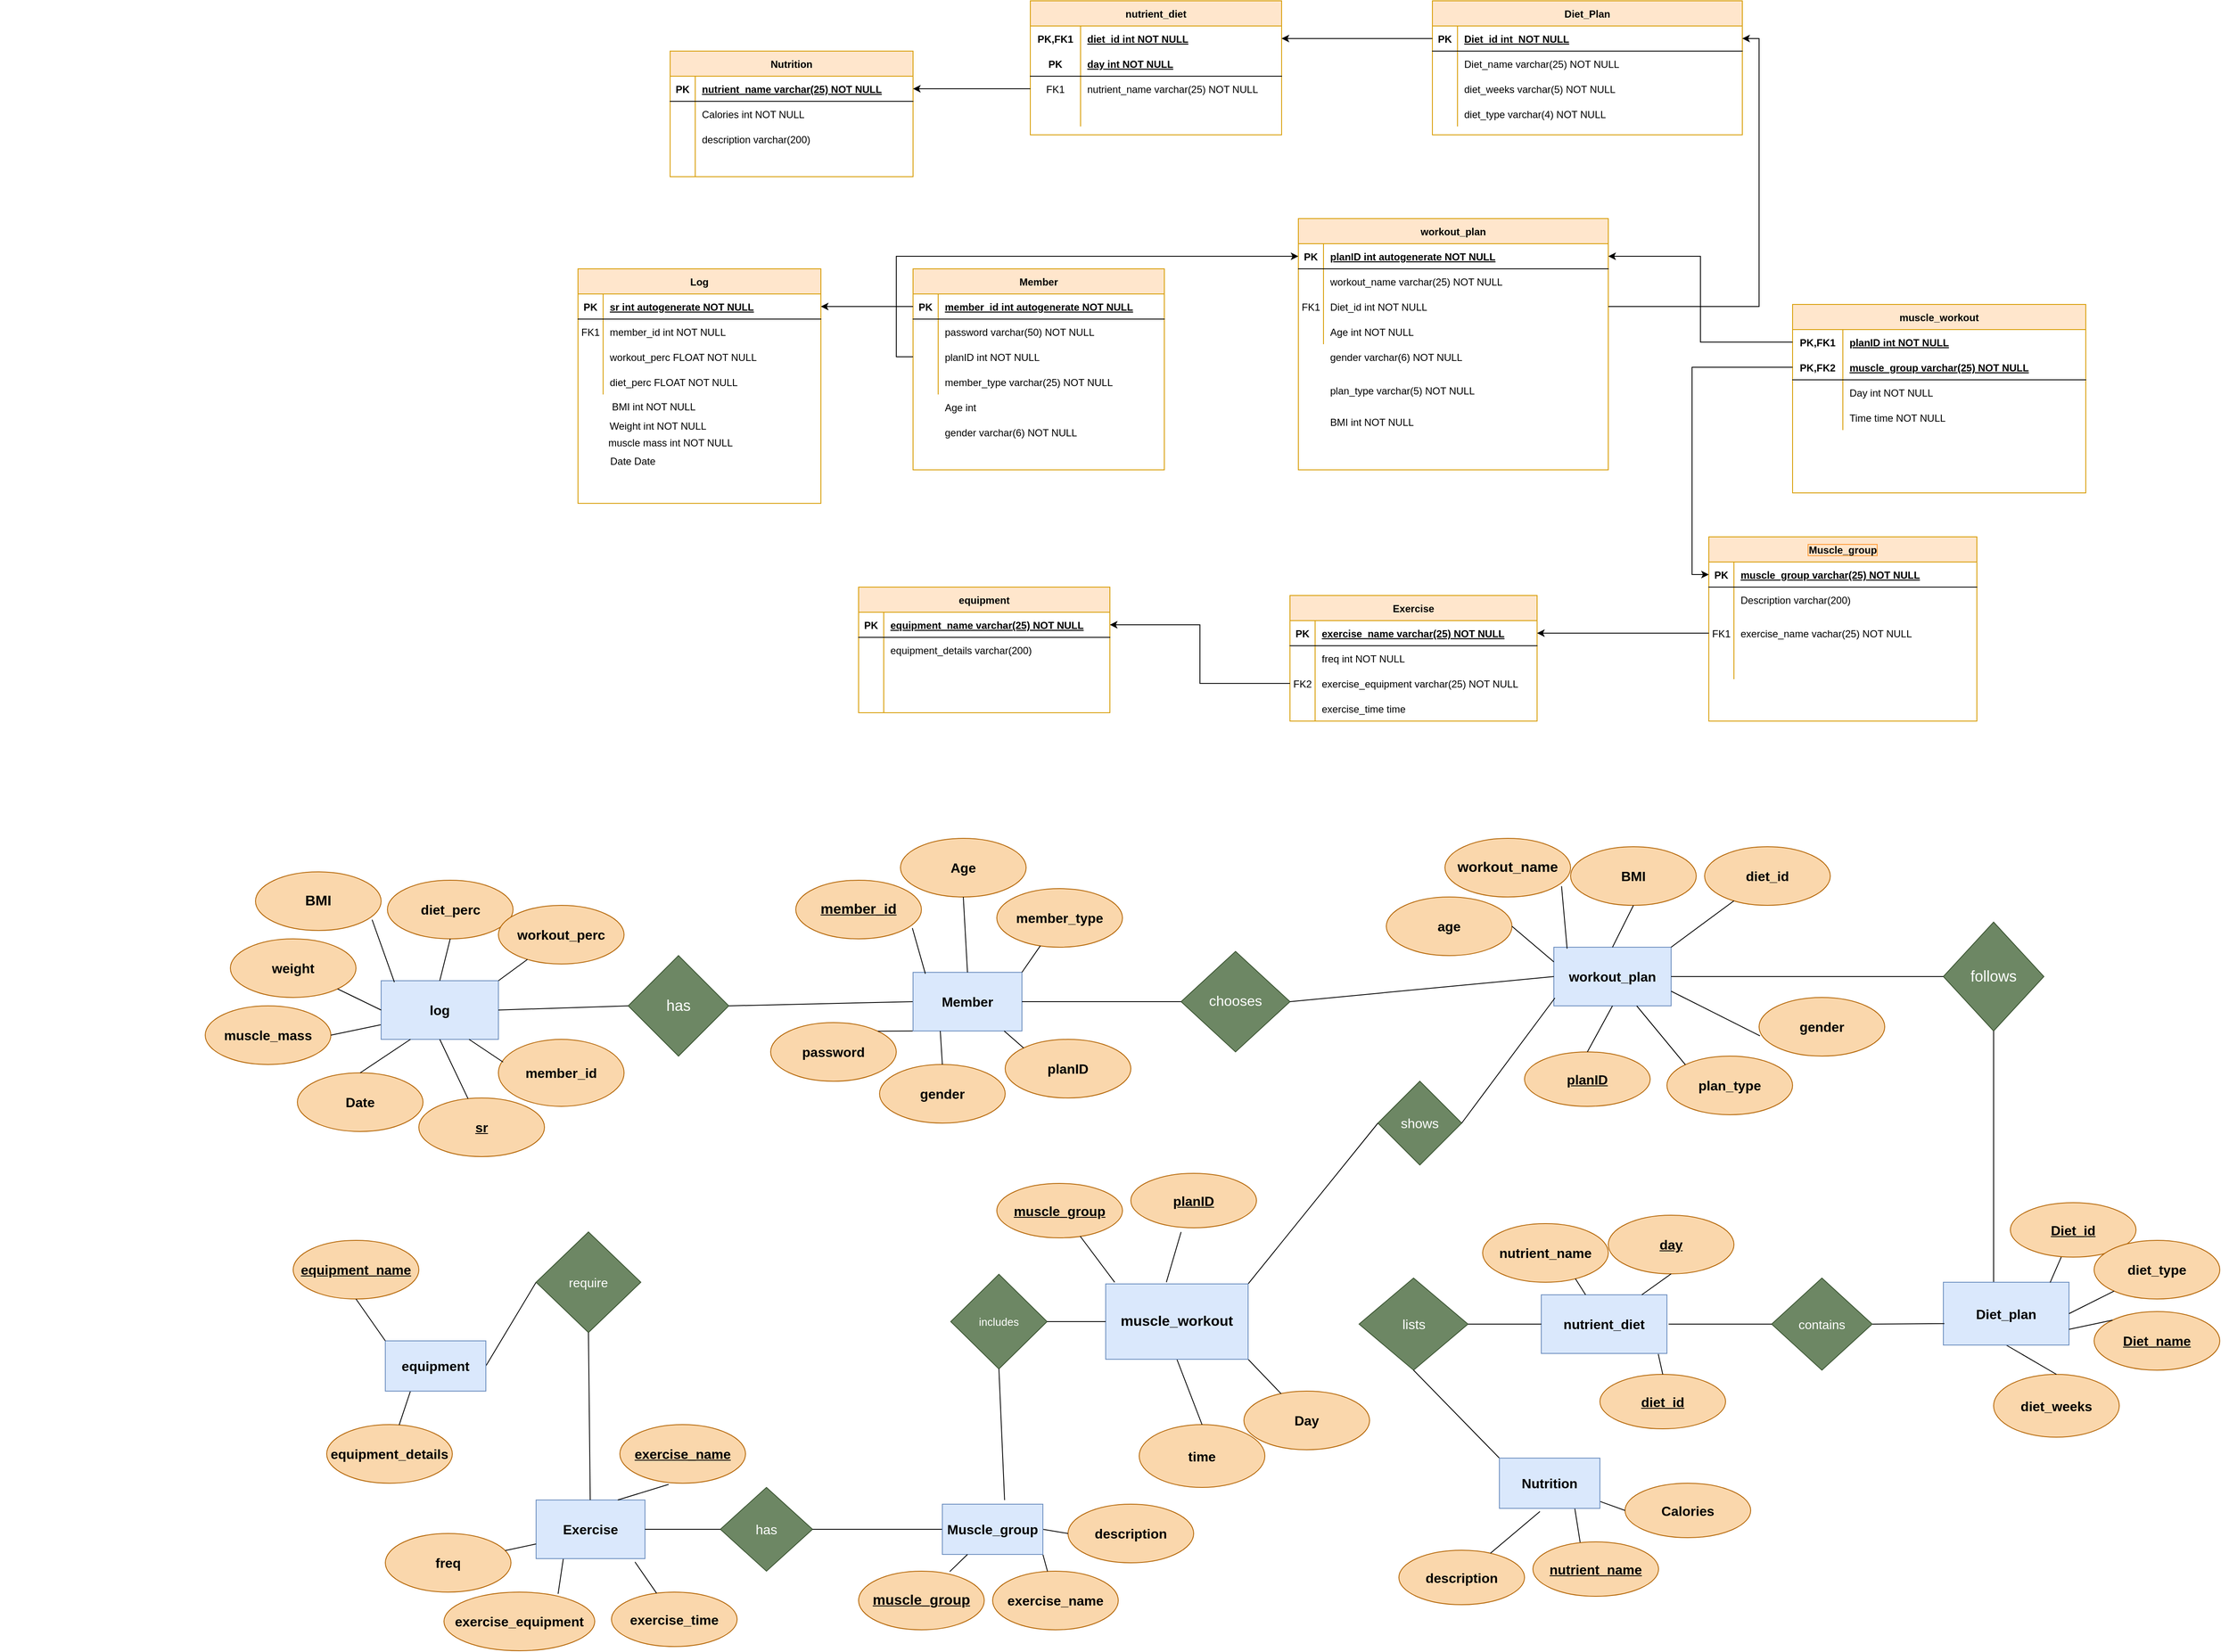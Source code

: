<mxfile version="13.9.9" type="device"><diagram id="rEq9IjFFqFr3wVxMqrq6" name="Page-1"><mxGraphModel dx="-278" dy="2145" grid="1" gridSize="10" guides="1" tooltips="1" connect="1" arrows="1" fold="1" page="1" pageScale="1" pageWidth="850" pageHeight="1100" math="0" shadow="0" extFonts="Permanent Marker^https://fonts.googleapis.com/css?family=Permanent+Marker"><root><mxCell id="0"/><mxCell id="1" parent="0"/><mxCell id="k2jevuAwzIdtA62uK9aI-1" value="Exercise" style="shape=table;startSize=30;container=1;collapsible=1;childLayout=tableLayout;fixedRows=1;rowLines=0;fontStyle=1;align=center;resizeLast=1;fillColor=#ffe6cc;strokeColor=#d79b00;" vertex="1" parent="1"><mxGeometry x="3380" y="320" width="295" height="150" as="geometry"/></mxCell><mxCell id="k2jevuAwzIdtA62uK9aI-2" value="" style="shape=partialRectangle;collapsible=0;dropTarget=0;pointerEvents=0;fillColor=none;top=0;left=0;bottom=1;right=0;points=[[0,0.5],[1,0.5]];portConstraint=eastwest;" vertex="1" parent="k2jevuAwzIdtA62uK9aI-1"><mxGeometry y="30" width="295" height="30" as="geometry"/></mxCell><mxCell id="k2jevuAwzIdtA62uK9aI-3" value="PK" style="shape=partialRectangle;connectable=0;fillColor=none;top=0;left=0;bottom=0;right=0;fontStyle=1;overflow=hidden;" vertex="1" parent="k2jevuAwzIdtA62uK9aI-2"><mxGeometry width="30" height="30" as="geometry"/></mxCell><mxCell id="k2jevuAwzIdtA62uK9aI-4" value="exercise_name varchar(25) NOT NULL" style="shape=partialRectangle;connectable=0;fillColor=none;top=0;left=0;bottom=0;right=0;align=left;spacingLeft=6;fontStyle=5;overflow=hidden;" vertex="1" parent="k2jevuAwzIdtA62uK9aI-2"><mxGeometry x="30" width="265" height="30" as="geometry"/></mxCell><mxCell id="k2jevuAwzIdtA62uK9aI-5" value="" style="shape=partialRectangle;collapsible=0;dropTarget=0;pointerEvents=0;fillColor=none;top=0;left=0;bottom=0;right=0;points=[[0,0.5],[1,0.5]];portConstraint=eastwest;" vertex="1" parent="k2jevuAwzIdtA62uK9aI-1"><mxGeometry y="60" width="295" height="30" as="geometry"/></mxCell><mxCell id="k2jevuAwzIdtA62uK9aI-6" value="" style="shape=partialRectangle;connectable=0;fillColor=none;top=0;left=0;bottom=0;right=0;editable=1;overflow=hidden;" vertex="1" parent="k2jevuAwzIdtA62uK9aI-5"><mxGeometry width="30" height="30" as="geometry"/></mxCell><mxCell id="k2jevuAwzIdtA62uK9aI-7" value="freq int NOT NULL" style="shape=partialRectangle;connectable=0;fillColor=none;top=0;left=0;bottom=0;right=0;align=left;spacingLeft=6;overflow=hidden;" vertex="1" parent="k2jevuAwzIdtA62uK9aI-5"><mxGeometry x="30" width="265" height="30" as="geometry"/></mxCell><mxCell id="k2jevuAwzIdtA62uK9aI-8" value="" style="shape=partialRectangle;collapsible=0;dropTarget=0;pointerEvents=0;fillColor=none;top=0;left=0;bottom=0;right=0;points=[[0,0.5],[1,0.5]];portConstraint=eastwest;" vertex="1" parent="k2jevuAwzIdtA62uK9aI-1"><mxGeometry y="90" width="295" height="30" as="geometry"/></mxCell><mxCell id="k2jevuAwzIdtA62uK9aI-9" value="FK2" style="shape=partialRectangle;connectable=0;fillColor=none;top=0;left=0;bottom=0;right=0;editable=1;overflow=hidden;" vertex="1" parent="k2jevuAwzIdtA62uK9aI-8"><mxGeometry width="30" height="30" as="geometry"/></mxCell><mxCell id="k2jevuAwzIdtA62uK9aI-10" value="exercise_equipment varchar(25) NOT NULL" style="shape=partialRectangle;connectable=0;fillColor=none;top=0;left=0;bottom=0;right=0;align=left;spacingLeft=6;overflow=hidden;" vertex="1" parent="k2jevuAwzIdtA62uK9aI-8"><mxGeometry x="30" width="265" height="30" as="geometry"/></mxCell><mxCell id="k2jevuAwzIdtA62uK9aI-11" value="" style="shape=partialRectangle;collapsible=0;dropTarget=0;pointerEvents=0;fillColor=none;top=0;left=0;bottom=0;right=0;points=[[0,0.5],[1,0.5]];portConstraint=eastwest;" vertex="1" parent="k2jevuAwzIdtA62uK9aI-1"><mxGeometry y="120" width="295" height="30" as="geometry"/></mxCell><mxCell id="k2jevuAwzIdtA62uK9aI-12" value="" style="shape=partialRectangle;connectable=0;fillColor=none;top=0;left=0;bottom=0;right=0;editable=1;overflow=hidden;" vertex="1" parent="k2jevuAwzIdtA62uK9aI-11"><mxGeometry width="30" height="30" as="geometry"/></mxCell><mxCell id="k2jevuAwzIdtA62uK9aI-13" value="exercise_time time" style="shape=partialRectangle;connectable=0;fillColor=none;top=0;left=0;bottom=0;right=0;align=left;spacingLeft=6;overflow=hidden;" vertex="1" parent="k2jevuAwzIdtA62uK9aI-11"><mxGeometry x="30" width="265" height="30" as="geometry"/></mxCell><mxCell id="k2jevuAwzIdtA62uK9aI-14" value="Nutrition " style="shape=table;startSize=30;container=1;collapsible=1;childLayout=tableLayout;fixedRows=1;rowLines=0;fontStyle=1;align=center;resizeLast=1;fillColor=#ffe6cc;strokeColor=#d79b00;" vertex="1" parent="1"><mxGeometry x="2640" y="-330" width="290" height="150" as="geometry"/></mxCell><mxCell id="k2jevuAwzIdtA62uK9aI-15" value="" style="shape=partialRectangle;collapsible=0;dropTarget=0;pointerEvents=0;fillColor=none;top=0;left=0;bottom=1;right=0;points=[[0,0.5],[1,0.5]];portConstraint=eastwest;" vertex="1" parent="k2jevuAwzIdtA62uK9aI-14"><mxGeometry y="30" width="290" height="30" as="geometry"/></mxCell><mxCell id="k2jevuAwzIdtA62uK9aI-16" value="PK" style="shape=partialRectangle;connectable=0;fillColor=none;top=0;left=0;bottom=0;right=0;fontStyle=1;overflow=hidden;" vertex="1" parent="k2jevuAwzIdtA62uK9aI-15"><mxGeometry width="30" height="30" as="geometry"/></mxCell><mxCell id="k2jevuAwzIdtA62uK9aI-17" value="nutrient_name varchar(25) NOT NULL" style="shape=partialRectangle;connectable=0;fillColor=none;top=0;left=0;bottom=0;right=0;align=left;spacingLeft=6;fontStyle=5;overflow=hidden;" vertex="1" parent="k2jevuAwzIdtA62uK9aI-15"><mxGeometry x="30" width="260" height="30" as="geometry"/></mxCell><mxCell id="k2jevuAwzIdtA62uK9aI-18" value="" style="shape=partialRectangle;collapsible=0;dropTarget=0;pointerEvents=0;fillColor=none;top=0;left=0;bottom=0;right=0;points=[[0,0.5],[1,0.5]];portConstraint=eastwest;" vertex="1" parent="k2jevuAwzIdtA62uK9aI-14"><mxGeometry y="60" width="290" height="30" as="geometry"/></mxCell><mxCell id="k2jevuAwzIdtA62uK9aI-19" value="" style="shape=partialRectangle;connectable=0;fillColor=none;top=0;left=0;bottom=0;right=0;editable=1;overflow=hidden;" vertex="1" parent="k2jevuAwzIdtA62uK9aI-18"><mxGeometry width="30" height="30" as="geometry"/></mxCell><mxCell id="k2jevuAwzIdtA62uK9aI-20" value="Calories int NOT NULL" style="shape=partialRectangle;connectable=0;fillColor=none;top=0;left=0;bottom=0;right=0;align=left;spacingLeft=6;overflow=hidden;" vertex="1" parent="k2jevuAwzIdtA62uK9aI-18"><mxGeometry x="30" width="260" height="30" as="geometry"/></mxCell><mxCell id="k2jevuAwzIdtA62uK9aI-21" value="" style="shape=partialRectangle;collapsible=0;dropTarget=0;pointerEvents=0;fillColor=none;top=0;left=0;bottom=0;right=0;points=[[0,0.5],[1,0.5]];portConstraint=eastwest;" vertex="1" parent="k2jevuAwzIdtA62uK9aI-14"><mxGeometry y="90" width="290" height="30" as="geometry"/></mxCell><mxCell id="k2jevuAwzIdtA62uK9aI-22" value="" style="shape=partialRectangle;connectable=0;fillColor=none;top=0;left=0;bottom=0;right=0;editable=1;overflow=hidden;" vertex="1" parent="k2jevuAwzIdtA62uK9aI-21"><mxGeometry width="30" height="30" as="geometry"/></mxCell><mxCell id="k2jevuAwzIdtA62uK9aI-23" value="description varchar(200)" style="shape=partialRectangle;connectable=0;fillColor=none;top=0;left=0;bottom=0;right=0;align=left;spacingLeft=6;overflow=hidden;" vertex="1" parent="k2jevuAwzIdtA62uK9aI-21"><mxGeometry x="30" width="260" height="30" as="geometry"/></mxCell><mxCell id="k2jevuAwzIdtA62uK9aI-24" value="" style="shape=partialRectangle;collapsible=0;dropTarget=0;pointerEvents=0;fillColor=none;top=0;left=0;bottom=0;right=0;points=[[0,0.5],[1,0.5]];portConstraint=eastwest;" vertex="1" parent="k2jevuAwzIdtA62uK9aI-14"><mxGeometry y="120" width="290" height="30" as="geometry"/></mxCell><mxCell id="k2jevuAwzIdtA62uK9aI-25" value="" style="shape=partialRectangle;connectable=0;fillColor=none;top=0;left=0;bottom=0;right=0;editable=1;overflow=hidden;" vertex="1" parent="k2jevuAwzIdtA62uK9aI-24"><mxGeometry width="30" height="30" as="geometry"/></mxCell><mxCell id="k2jevuAwzIdtA62uK9aI-26" value="" style="shape=partialRectangle;connectable=0;fillColor=none;top=0;left=0;bottom=0;right=0;align=left;spacingLeft=6;overflow=hidden;" vertex="1" parent="k2jevuAwzIdtA62uK9aI-24"><mxGeometry x="30" width="260" height="30" as="geometry"/></mxCell><mxCell id="k2jevuAwzIdtA62uK9aI-27" value="equipment" style="shape=table;startSize=30;container=1;collapsible=1;childLayout=tableLayout;fixedRows=1;rowLines=0;fontStyle=1;align=center;resizeLast=1;fillColor=#ffe6cc;strokeColor=#d79b00;" vertex="1" parent="1"><mxGeometry x="2865" y="310" width="300" height="150" as="geometry"/></mxCell><mxCell id="k2jevuAwzIdtA62uK9aI-28" value="" style="shape=partialRectangle;collapsible=0;dropTarget=0;pointerEvents=0;fillColor=none;top=0;left=0;bottom=1;right=0;points=[[0,0.5],[1,0.5]];portConstraint=eastwest;" vertex="1" parent="k2jevuAwzIdtA62uK9aI-27"><mxGeometry y="30" width="300" height="30" as="geometry"/></mxCell><mxCell id="k2jevuAwzIdtA62uK9aI-29" value="PK" style="shape=partialRectangle;connectable=0;fillColor=none;top=0;left=0;bottom=0;right=0;fontStyle=1;overflow=hidden;" vertex="1" parent="k2jevuAwzIdtA62uK9aI-28"><mxGeometry width="30" height="30" as="geometry"/></mxCell><mxCell id="k2jevuAwzIdtA62uK9aI-30" value="equipment_name varchar(25) NOT NULL" style="shape=partialRectangle;connectable=0;fillColor=none;top=0;left=0;bottom=0;right=0;align=left;spacingLeft=6;fontStyle=5;overflow=hidden;" vertex="1" parent="k2jevuAwzIdtA62uK9aI-28"><mxGeometry x="30" width="270" height="30" as="geometry"/></mxCell><mxCell id="k2jevuAwzIdtA62uK9aI-31" value="" style="shape=partialRectangle;collapsible=0;dropTarget=0;pointerEvents=0;fillColor=none;top=0;left=0;bottom=0;right=0;points=[[0,0.5],[1,0.5]];portConstraint=eastwest;" vertex="1" parent="k2jevuAwzIdtA62uK9aI-27"><mxGeometry y="60" width="300" height="30" as="geometry"/></mxCell><mxCell id="k2jevuAwzIdtA62uK9aI-32" value="" style="shape=partialRectangle;connectable=0;fillColor=none;top=0;left=0;bottom=0;right=0;editable=1;overflow=hidden;" vertex="1" parent="k2jevuAwzIdtA62uK9aI-31"><mxGeometry width="30" height="30" as="geometry"/></mxCell><mxCell id="k2jevuAwzIdtA62uK9aI-33" value="equipment_details varchar(200)" style="shape=partialRectangle;connectable=0;fillColor=none;top=0;left=0;bottom=0;right=0;align=left;spacingLeft=6;overflow=hidden;" vertex="1" parent="k2jevuAwzIdtA62uK9aI-31"><mxGeometry x="30" width="270" height="30" as="geometry"/></mxCell><mxCell id="k2jevuAwzIdtA62uK9aI-34" value="" style="shape=partialRectangle;collapsible=0;dropTarget=0;pointerEvents=0;fillColor=none;top=0;left=0;bottom=0;right=0;points=[[0,0.5],[1,0.5]];portConstraint=eastwest;" vertex="1" parent="k2jevuAwzIdtA62uK9aI-27"><mxGeometry y="90" width="300" height="30" as="geometry"/></mxCell><mxCell id="k2jevuAwzIdtA62uK9aI-35" value="" style="shape=partialRectangle;connectable=0;fillColor=none;top=0;left=0;bottom=0;right=0;editable=1;overflow=hidden;" vertex="1" parent="k2jevuAwzIdtA62uK9aI-34"><mxGeometry width="30" height="30" as="geometry"/></mxCell><mxCell id="k2jevuAwzIdtA62uK9aI-36" value="" style="shape=partialRectangle;connectable=0;fillColor=none;top=0;left=0;bottom=0;right=0;align=left;spacingLeft=6;overflow=hidden;" vertex="1" parent="k2jevuAwzIdtA62uK9aI-34"><mxGeometry x="30" width="270" height="30" as="geometry"/></mxCell><mxCell id="k2jevuAwzIdtA62uK9aI-37" value="" style="shape=partialRectangle;collapsible=0;dropTarget=0;pointerEvents=0;fillColor=none;top=0;left=0;bottom=0;right=0;points=[[0,0.5],[1,0.5]];portConstraint=eastwest;" vertex="1" parent="k2jevuAwzIdtA62uK9aI-27"><mxGeometry y="120" width="300" height="30" as="geometry"/></mxCell><mxCell id="k2jevuAwzIdtA62uK9aI-38" value="" style="shape=partialRectangle;connectable=0;fillColor=none;top=0;left=0;bottom=0;right=0;editable=1;overflow=hidden;" vertex="1" parent="k2jevuAwzIdtA62uK9aI-37"><mxGeometry width="30" height="30" as="geometry"/></mxCell><mxCell id="k2jevuAwzIdtA62uK9aI-39" value="" style="shape=partialRectangle;connectable=0;fillColor=none;top=0;left=0;bottom=0;right=0;align=left;spacingLeft=6;overflow=hidden;" vertex="1" parent="k2jevuAwzIdtA62uK9aI-37"><mxGeometry x="30" width="270" height="30" as="geometry"/></mxCell><mxCell id="k2jevuAwzIdtA62uK9aI-40" style="edgeStyle=orthogonalEdgeStyle;rounded=0;orthogonalLoop=1;jettySize=auto;html=1;exitX=0;exitY=0.5;exitDx=0;exitDy=0;entryX=1;entryY=0.5;entryDx=0;entryDy=0;" edge="1" parent="1" source="k2jevuAwzIdtA62uK9aI-8" target="k2jevuAwzIdtA62uK9aI-28"><mxGeometry relative="1" as="geometry"/></mxCell><mxCell id="k2jevuAwzIdtA62uK9aI-41" value="nutrient_diet" style="shape=table;startSize=30;container=1;collapsible=1;childLayout=tableLayout;fixedRows=1;rowLines=0;fontStyle=1;align=center;resizeLast=1;fillColor=#ffe6cc;strokeColor=#d79b00;" vertex="1" parent="1"><mxGeometry x="3070" y="-390" width="300" height="160" as="geometry"/></mxCell><mxCell id="k2jevuAwzIdtA62uK9aI-42" value="" style="shape=partialRectangle;collapsible=0;dropTarget=0;pointerEvents=0;fillColor=none;top=0;left=0;bottom=0;right=0;points=[[0,0.5],[1,0.5]];portConstraint=eastwest;" vertex="1" parent="k2jevuAwzIdtA62uK9aI-41"><mxGeometry y="30" width="300" height="30" as="geometry"/></mxCell><mxCell id="k2jevuAwzIdtA62uK9aI-43" value="PK,FK1" style="shape=partialRectangle;connectable=0;fillColor=none;top=0;left=0;bottom=0;right=0;fontStyle=1;overflow=hidden;" vertex="1" parent="k2jevuAwzIdtA62uK9aI-42"><mxGeometry width="60" height="30" as="geometry"/></mxCell><mxCell id="k2jevuAwzIdtA62uK9aI-44" value="diet_id int NOT NULL" style="shape=partialRectangle;connectable=0;fillColor=none;top=0;left=0;bottom=0;right=0;align=left;spacingLeft=6;fontStyle=5;overflow=hidden;" vertex="1" parent="k2jevuAwzIdtA62uK9aI-42"><mxGeometry x="60" width="240" height="30" as="geometry"/></mxCell><mxCell id="k2jevuAwzIdtA62uK9aI-45" value="" style="shape=partialRectangle;collapsible=0;dropTarget=0;pointerEvents=0;fillColor=none;top=0;left=0;bottom=1;right=0;points=[[0,0.5],[1,0.5]];portConstraint=eastwest;" vertex="1" parent="k2jevuAwzIdtA62uK9aI-41"><mxGeometry y="60" width="300" height="30" as="geometry"/></mxCell><mxCell id="k2jevuAwzIdtA62uK9aI-46" value="PK" style="shape=partialRectangle;connectable=0;fillColor=none;top=0;left=0;bottom=0;right=0;fontStyle=1;overflow=hidden;" vertex="1" parent="k2jevuAwzIdtA62uK9aI-45"><mxGeometry width="60" height="30" as="geometry"/></mxCell><mxCell id="k2jevuAwzIdtA62uK9aI-47" value="day int NOT NULL" style="shape=partialRectangle;connectable=0;fillColor=none;top=0;left=0;bottom=0;right=0;align=left;spacingLeft=6;fontStyle=5;overflow=hidden;" vertex="1" parent="k2jevuAwzIdtA62uK9aI-45"><mxGeometry x="60" width="240" height="30" as="geometry"/></mxCell><mxCell id="k2jevuAwzIdtA62uK9aI-48" value="" style="shape=partialRectangle;collapsible=0;dropTarget=0;pointerEvents=0;fillColor=none;top=0;left=0;bottom=0;right=0;points=[[0,0.5],[1,0.5]];portConstraint=eastwest;" vertex="1" parent="k2jevuAwzIdtA62uK9aI-41"><mxGeometry y="90" width="300" height="30" as="geometry"/></mxCell><mxCell id="k2jevuAwzIdtA62uK9aI-49" value="FK1" style="shape=partialRectangle;connectable=0;fillColor=none;top=0;left=0;bottom=0;right=0;editable=1;overflow=hidden;" vertex="1" parent="k2jevuAwzIdtA62uK9aI-48"><mxGeometry width="60" height="30" as="geometry"/></mxCell><mxCell id="k2jevuAwzIdtA62uK9aI-50" value="nutrient_name varchar(25) NOT NULL" style="shape=partialRectangle;connectable=0;fillColor=none;top=0;left=0;bottom=0;right=0;align=left;spacingLeft=6;overflow=hidden;" vertex="1" parent="k2jevuAwzIdtA62uK9aI-48"><mxGeometry x="60" width="240" height="30" as="geometry"/></mxCell><mxCell id="k2jevuAwzIdtA62uK9aI-51" value="" style="shape=partialRectangle;collapsible=0;dropTarget=0;pointerEvents=0;fillColor=none;top=0;left=0;bottom=0;right=0;points=[[0,0.5],[1,0.5]];portConstraint=eastwest;" vertex="1" parent="k2jevuAwzIdtA62uK9aI-41"><mxGeometry y="120" width="300" height="30" as="geometry"/></mxCell><mxCell id="k2jevuAwzIdtA62uK9aI-52" value="" style="shape=partialRectangle;connectable=0;fillColor=none;top=0;left=0;bottom=0;right=0;editable=1;overflow=hidden;" vertex="1" parent="k2jevuAwzIdtA62uK9aI-51"><mxGeometry width="60" height="30" as="geometry"/></mxCell><mxCell id="k2jevuAwzIdtA62uK9aI-53" value="" style="shape=partialRectangle;connectable=0;fillColor=none;top=0;left=0;bottom=0;right=0;align=left;spacingLeft=6;overflow=hidden;" vertex="1" parent="k2jevuAwzIdtA62uK9aI-51"><mxGeometry x="60" width="240" height="30" as="geometry"/></mxCell><mxCell id="k2jevuAwzIdtA62uK9aI-54" value="Member" style="shape=table;startSize=30;container=1;collapsible=1;childLayout=tableLayout;fixedRows=1;rowLines=0;fontStyle=1;align=center;resizeLast=1;fillColor=#ffe6cc;strokeColor=#d79b00;" vertex="1" parent="1"><mxGeometry x="2930" y="-70" width="300" height="240" as="geometry"/></mxCell><mxCell id="k2jevuAwzIdtA62uK9aI-55" value="" style="shape=partialRectangle;collapsible=0;dropTarget=0;pointerEvents=0;fillColor=none;top=0;left=0;bottom=1;right=0;points=[[0,0.5],[1,0.5]];portConstraint=eastwest;" vertex="1" parent="k2jevuAwzIdtA62uK9aI-54"><mxGeometry y="30" width="300" height="30" as="geometry"/></mxCell><mxCell id="k2jevuAwzIdtA62uK9aI-56" value="PK" style="shape=partialRectangle;connectable=0;fillColor=none;top=0;left=0;bottom=0;right=0;fontStyle=1;overflow=hidden;" vertex="1" parent="k2jevuAwzIdtA62uK9aI-55"><mxGeometry width="30" height="30" as="geometry"/></mxCell><mxCell id="k2jevuAwzIdtA62uK9aI-57" value="member_id int autogenerate NOT NULL" style="shape=partialRectangle;connectable=0;fillColor=none;top=0;left=0;bottom=0;right=0;align=left;spacingLeft=6;fontStyle=5;overflow=hidden;" vertex="1" parent="k2jevuAwzIdtA62uK9aI-55"><mxGeometry x="30" width="270" height="30" as="geometry"/></mxCell><mxCell id="k2jevuAwzIdtA62uK9aI-58" value="" style="shape=partialRectangle;collapsible=0;dropTarget=0;pointerEvents=0;fillColor=none;top=0;left=0;bottom=0;right=0;points=[[0,0.5],[1,0.5]];portConstraint=eastwest;" vertex="1" parent="k2jevuAwzIdtA62uK9aI-54"><mxGeometry y="60" width="300" height="30" as="geometry"/></mxCell><mxCell id="k2jevuAwzIdtA62uK9aI-59" value="" style="shape=partialRectangle;connectable=0;fillColor=none;top=0;left=0;bottom=0;right=0;editable=1;overflow=hidden;" vertex="1" parent="k2jevuAwzIdtA62uK9aI-58"><mxGeometry width="30" height="30" as="geometry"/></mxCell><mxCell id="k2jevuAwzIdtA62uK9aI-60" value="password varchar(50) NOT NULL" style="shape=partialRectangle;connectable=0;fillColor=none;top=0;left=0;bottom=0;right=0;align=left;spacingLeft=6;overflow=hidden;" vertex="1" parent="k2jevuAwzIdtA62uK9aI-58"><mxGeometry x="30" width="270" height="30" as="geometry"/></mxCell><mxCell id="k2jevuAwzIdtA62uK9aI-61" value="" style="shape=partialRectangle;collapsible=0;dropTarget=0;pointerEvents=0;fillColor=none;top=0;left=0;bottom=0;right=0;points=[[0,0.5],[1,0.5]];portConstraint=eastwest;" vertex="1" parent="k2jevuAwzIdtA62uK9aI-54"><mxGeometry y="90" width="300" height="30" as="geometry"/></mxCell><mxCell id="k2jevuAwzIdtA62uK9aI-62" value="" style="shape=partialRectangle;connectable=0;fillColor=none;top=0;left=0;bottom=0;right=0;editable=1;overflow=hidden;" vertex="1" parent="k2jevuAwzIdtA62uK9aI-61"><mxGeometry width="30" height="30" as="geometry"/></mxCell><mxCell id="k2jevuAwzIdtA62uK9aI-63" value="planID int NOT NULL" style="shape=partialRectangle;connectable=0;fillColor=none;top=0;left=0;bottom=0;right=0;align=left;spacingLeft=6;overflow=hidden;" vertex="1" parent="k2jevuAwzIdtA62uK9aI-61"><mxGeometry x="30" width="270" height="30" as="geometry"/></mxCell><mxCell id="k2jevuAwzIdtA62uK9aI-64" value="" style="shape=partialRectangle;collapsible=0;dropTarget=0;pointerEvents=0;fillColor=none;top=0;left=0;bottom=0;right=0;points=[[0,0.5],[1,0.5]];portConstraint=eastwest;" vertex="1" parent="k2jevuAwzIdtA62uK9aI-54"><mxGeometry y="120" width="300" height="30" as="geometry"/></mxCell><mxCell id="k2jevuAwzIdtA62uK9aI-65" value="" style="shape=partialRectangle;connectable=0;fillColor=none;top=0;left=0;bottom=0;right=0;editable=1;overflow=hidden;" vertex="1" parent="k2jevuAwzIdtA62uK9aI-64"><mxGeometry width="30" height="30" as="geometry"/></mxCell><mxCell id="k2jevuAwzIdtA62uK9aI-66" value="member_type varchar(25) NOT NULL" style="shape=partialRectangle;connectable=0;fillColor=none;top=0;left=0;bottom=0;right=0;align=left;spacingLeft=6;overflow=hidden;" vertex="1" parent="k2jevuAwzIdtA62uK9aI-64"><mxGeometry x="30" width="270" height="30" as="geometry"/></mxCell><mxCell id="k2jevuAwzIdtA62uK9aI-67" value="workout_plan" style="shape=table;startSize=30;container=1;collapsible=1;childLayout=tableLayout;fixedRows=1;rowLines=0;fontStyle=1;align=center;resizeLast=1;fillColor=#ffe6cc;strokeColor=#d79b00;" vertex="1" parent="1"><mxGeometry x="3390" y="-130" width="370" height="300" as="geometry"/></mxCell><mxCell id="k2jevuAwzIdtA62uK9aI-68" value="" style="shape=partialRectangle;collapsible=0;dropTarget=0;pointerEvents=0;fillColor=none;top=0;left=0;bottom=1;right=0;points=[[0,0.5],[1,0.5]];portConstraint=eastwest;" vertex="1" parent="k2jevuAwzIdtA62uK9aI-67"><mxGeometry y="30" width="370" height="30" as="geometry"/></mxCell><mxCell id="k2jevuAwzIdtA62uK9aI-69" value="PK" style="shape=partialRectangle;connectable=0;fillColor=none;top=0;left=0;bottom=0;right=0;fontStyle=1;overflow=hidden;" vertex="1" parent="k2jevuAwzIdtA62uK9aI-68"><mxGeometry width="30" height="30" as="geometry"/></mxCell><mxCell id="k2jevuAwzIdtA62uK9aI-70" value="planID int autogenerate NOT NULL" style="shape=partialRectangle;connectable=0;fillColor=none;top=0;left=0;bottom=0;right=0;align=left;spacingLeft=6;fontStyle=5;overflow=hidden;" vertex="1" parent="k2jevuAwzIdtA62uK9aI-68"><mxGeometry x="30" width="340" height="30" as="geometry"/></mxCell><mxCell id="k2jevuAwzIdtA62uK9aI-71" value="" style="shape=partialRectangle;collapsible=0;dropTarget=0;pointerEvents=0;fillColor=none;top=0;left=0;bottom=0;right=0;points=[[0,0.5],[1,0.5]];portConstraint=eastwest;" vertex="1" parent="k2jevuAwzIdtA62uK9aI-67"><mxGeometry y="60" width="370" height="30" as="geometry"/></mxCell><mxCell id="k2jevuAwzIdtA62uK9aI-72" value="" style="shape=partialRectangle;connectable=0;fillColor=none;top=0;left=0;bottom=0;right=0;editable=1;overflow=hidden;" vertex="1" parent="k2jevuAwzIdtA62uK9aI-71"><mxGeometry width="30" height="30" as="geometry"/></mxCell><mxCell id="k2jevuAwzIdtA62uK9aI-73" value="workout_name varchar(25) NOT NULL" style="shape=partialRectangle;connectable=0;fillColor=none;top=0;left=0;bottom=0;right=0;align=left;spacingLeft=6;overflow=hidden;" vertex="1" parent="k2jevuAwzIdtA62uK9aI-71"><mxGeometry x="30" width="340" height="30" as="geometry"/></mxCell><mxCell id="k2jevuAwzIdtA62uK9aI-74" value="" style="shape=partialRectangle;collapsible=0;dropTarget=0;pointerEvents=0;fillColor=none;top=0;left=0;bottom=0;right=0;points=[[0,0.5],[1,0.5]];portConstraint=eastwest;" vertex="1" parent="k2jevuAwzIdtA62uK9aI-67"><mxGeometry y="90" width="370" height="30" as="geometry"/></mxCell><mxCell id="k2jevuAwzIdtA62uK9aI-75" value="FK1" style="shape=partialRectangle;connectable=0;fillColor=none;top=0;left=0;bottom=0;right=0;editable=1;overflow=hidden;" vertex="1" parent="k2jevuAwzIdtA62uK9aI-74"><mxGeometry width="30" height="30" as="geometry"/></mxCell><mxCell id="k2jevuAwzIdtA62uK9aI-76" value="Diet_id int NOT NULL" style="shape=partialRectangle;connectable=0;fillColor=none;top=0;left=0;bottom=0;right=0;align=left;spacingLeft=6;overflow=hidden;" vertex="1" parent="k2jevuAwzIdtA62uK9aI-74"><mxGeometry x="30" width="340" height="30" as="geometry"/></mxCell><mxCell id="k2jevuAwzIdtA62uK9aI-77" value="" style="shape=partialRectangle;collapsible=0;dropTarget=0;pointerEvents=0;fillColor=none;top=0;left=0;bottom=0;right=0;points=[[0,0.5],[1,0.5]];portConstraint=eastwest;" vertex="1" parent="k2jevuAwzIdtA62uK9aI-67"><mxGeometry y="120" width="370" height="30" as="geometry"/></mxCell><mxCell id="k2jevuAwzIdtA62uK9aI-78" value="" style="shape=partialRectangle;connectable=0;fillColor=none;top=0;left=0;bottom=0;right=0;editable=1;overflow=hidden;" vertex="1" parent="k2jevuAwzIdtA62uK9aI-77"><mxGeometry width="30" height="30" as="geometry"/></mxCell><mxCell id="k2jevuAwzIdtA62uK9aI-79" value="Age int NOT NULL" style="shape=partialRectangle;connectable=0;fillColor=none;top=0;left=0;bottom=0;right=0;align=left;spacingLeft=6;overflow=hidden;" vertex="1" parent="k2jevuAwzIdtA62uK9aI-77"><mxGeometry x="30" width="340" height="30" as="geometry"/></mxCell><mxCell id="k2jevuAwzIdtA62uK9aI-80" value="Muscle_group" style="shape=table;startSize=30;container=1;collapsible=1;childLayout=tableLayout;fixedRows=1;rowLines=0;fontStyle=1;align=center;resizeLast=1;labelBorderColor=#FF9933;fillColor=#ffe6cc;strokeColor=#d79b00;" vertex="1" parent="1"><mxGeometry x="3880" y="250" width="320" height="220" as="geometry"/></mxCell><mxCell id="k2jevuAwzIdtA62uK9aI-81" value="" style="shape=partialRectangle;collapsible=0;dropTarget=0;pointerEvents=0;fillColor=none;top=0;left=0;bottom=1;right=0;points=[[0,0.5],[1,0.5]];portConstraint=eastwest;" vertex="1" parent="k2jevuAwzIdtA62uK9aI-80"><mxGeometry y="30" width="320" height="30" as="geometry"/></mxCell><mxCell id="k2jevuAwzIdtA62uK9aI-82" value="PK" style="shape=partialRectangle;connectable=0;fillColor=none;top=0;left=0;bottom=0;right=0;fontStyle=1;overflow=hidden;" vertex="1" parent="k2jevuAwzIdtA62uK9aI-81"><mxGeometry width="30" height="30" as="geometry"/></mxCell><mxCell id="k2jevuAwzIdtA62uK9aI-83" value="muscle_group varchar(25) NOT NULL" style="shape=partialRectangle;connectable=0;fillColor=none;top=0;left=0;bottom=0;right=0;align=left;spacingLeft=6;fontStyle=5;overflow=hidden;" vertex="1" parent="k2jevuAwzIdtA62uK9aI-81"><mxGeometry x="30" width="290" height="30" as="geometry"/></mxCell><mxCell id="k2jevuAwzIdtA62uK9aI-84" value="" style="shape=partialRectangle;collapsible=0;dropTarget=0;pointerEvents=0;fillColor=none;top=0;left=0;bottom=0;right=0;points=[[0,0.5],[1,0.5]];portConstraint=eastwest;" vertex="1" parent="k2jevuAwzIdtA62uK9aI-80"><mxGeometry y="60" width="320" height="30" as="geometry"/></mxCell><mxCell id="k2jevuAwzIdtA62uK9aI-85" value="" style="shape=partialRectangle;connectable=0;fillColor=none;top=0;left=0;bottom=0;right=0;editable=1;overflow=hidden;" vertex="1" parent="k2jevuAwzIdtA62uK9aI-84"><mxGeometry width="30" height="30" as="geometry"/></mxCell><mxCell id="k2jevuAwzIdtA62uK9aI-86" value="Description varchar(200)" style="shape=partialRectangle;connectable=0;fillColor=none;top=0;left=0;bottom=0;right=0;align=left;spacingLeft=6;overflow=hidden;" vertex="1" parent="k2jevuAwzIdtA62uK9aI-84"><mxGeometry x="30" width="290" height="30" as="geometry"/></mxCell><mxCell id="k2jevuAwzIdtA62uK9aI-87" value="" style="shape=partialRectangle;collapsible=0;dropTarget=0;pointerEvents=0;fillColor=none;top=0;left=0;bottom=0;right=0;points=[[0,0.5],[1,0.5]];portConstraint=eastwest;" vertex="1" parent="k2jevuAwzIdtA62uK9aI-80"><mxGeometry y="90" width="320" height="50" as="geometry"/></mxCell><mxCell id="k2jevuAwzIdtA62uK9aI-88" value="FK1" style="shape=partialRectangle;connectable=0;fillColor=none;top=0;left=0;bottom=0;right=0;editable=1;overflow=hidden;" vertex="1" parent="k2jevuAwzIdtA62uK9aI-87"><mxGeometry width="30" height="50" as="geometry"/></mxCell><mxCell id="k2jevuAwzIdtA62uK9aI-89" value="exercise_name vachar(25) NOT NULL" style="shape=partialRectangle;connectable=0;fillColor=none;top=0;left=0;bottom=0;right=0;align=left;spacingLeft=6;overflow=hidden;" vertex="1" parent="k2jevuAwzIdtA62uK9aI-87"><mxGeometry x="30" width="290" height="50" as="geometry"/></mxCell><mxCell id="k2jevuAwzIdtA62uK9aI-90" value="" style="shape=partialRectangle;collapsible=0;dropTarget=0;pointerEvents=0;fillColor=none;top=0;left=0;bottom=0;right=0;points=[[0,0.5],[1,0.5]];portConstraint=eastwest;" vertex="1" parent="k2jevuAwzIdtA62uK9aI-80"><mxGeometry y="140" width="320" height="30" as="geometry"/></mxCell><mxCell id="k2jevuAwzIdtA62uK9aI-91" value="" style="shape=partialRectangle;connectable=0;fillColor=none;top=0;left=0;bottom=0;right=0;editable=1;overflow=hidden;" vertex="1" parent="k2jevuAwzIdtA62uK9aI-90"><mxGeometry width="30" height="30" as="geometry"/></mxCell><mxCell id="k2jevuAwzIdtA62uK9aI-92" value="" style="shape=partialRectangle;connectable=0;fillColor=none;top=0;left=0;bottom=0;right=0;align=left;spacingLeft=6;overflow=hidden;" vertex="1" parent="k2jevuAwzIdtA62uK9aI-90"><mxGeometry x="30" width="290" height="30" as="geometry"/></mxCell><mxCell id="k2jevuAwzIdtA62uK9aI-93" value="" style="shape=partialRectangle;connectable=0;fillColor=none;top=0;left=0;bottom=0;right=0;align=left;spacingLeft=6;overflow=hidden;" vertex="1" parent="1"><mxGeometry x="3420" y="70" width="340" height="30" as="geometry"/></mxCell><mxCell id="k2jevuAwzIdtA62uK9aI-94" value="gender varchar(6) NOT NULL" style="shape=partialRectangle;connectable=0;fillColor=none;top=0;left=0;bottom=0;right=0;align=left;spacingLeft=6;overflow=hidden;" vertex="1" parent="1"><mxGeometry x="3420" y="20" width="340" height="30" as="geometry"/></mxCell><mxCell id="k2jevuAwzIdtA62uK9aI-95" value="plan_type varchar(5) NOT NULL" style="shape=partialRectangle;connectable=0;fillColor=none;top=0;left=0;bottom=0;right=0;align=left;spacingLeft=6;overflow=hidden;" vertex="1" parent="1"><mxGeometry x="3420" y="60" width="340" height="30" as="geometry"/></mxCell><mxCell id="k2jevuAwzIdtA62uK9aI-96" value="Age int" style="shape=partialRectangle;connectable=0;fillColor=none;top=0;left=0;bottom=0;right=0;align=left;spacingLeft=6;overflow=hidden;" vertex="1" parent="1"><mxGeometry x="2960" y="80" width="270" height="30" as="geometry"/></mxCell><mxCell id="k2jevuAwzIdtA62uK9aI-97" value="BMI int NOT NULL" style="shape=partialRectangle;connectable=0;fillColor=none;top=0;left=0;bottom=0;right=0;align=left;spacingLeft=6;overflow=hidden;" vertex="1" parent="1"><mxGeometry x="3420" y="97.5" width="340" height="30" as="geometry"/></mxCell><mxCell id="k2jevuAwzIdtA62uK9aI-98" value="Diet_Plan" style="shape=table;startSize=30;container=1;collapsible=1;childLayout=tableLayout;fixedRows=1;rowLines=0;fontStyle=1;align=center;resizeLast=1;fillColor=#ffe6cc;strokeColor=#d79b00;" vertex="1" parent="1"><mxGeometry x="3550" y="-390" width="370" height="160" as="geometry"/></mxCell><mxCell id="k2jevuAwzIdtA62uK9aI-99" value="" style="shape=partialRectangle;collapsible=0;dropTarget=0;pointerEvents=0;fillColor=none;top=0;left=0;bottom=1;right=0;points=[[0,0.5],[1,0.5]];portConstraint=eastwest;" vertex="1" parent="k2jevuAwzIdtA62uK9aI-98"><mxGeometry y="30" width="370" height="30" as="geometry"/></mxCell><mxCell id="k2jevuAwzIdtA62uK9aI-100" value="PK" style="shape=partialRectangle;connectable=0;fillColor=none;top=0;left=0;bottom=0;right=0;fontStyle=1;overflow=hidden;" vertex="1" parent="k2jevuAwzIdtA62uK9aI-99"><mxGeometry width="30" height="30" as="geometry"/></mxCell><mxCell id="k2jevuAwzIdtA62uK9aI-101" value="Diet_id int  NOT NULL" style="shape=partialRectangle;connectable=0;fillColor=none;top=0;left=0;bottom=0;right=0;align=left;spacingLeft=6;fontStyle=5;overflow=hidden;" vertex="1" parent="k2jevuAwzIdtA62uK9aI-99"><mxGeometry x="30" width="340" height="30" as="geometry"/></mxCell><mxCell id="k2jevuAwzIdtA62uK9aI-102" value="" style="shape=partialRectangle;collapsible=0;dropTarget=0;pointerEvents=0;fillColor=none;top=0;left=0;bottom=0;right=0;points=[[0,0.5],[1,0.5]];portConstraint=eastwest;" vertex="1" parent="k2jevuAwzIdtA62uK9aI-98"><mxGeometry y="60" width="370" height="30" as="geometry"/></mxCell><mxCell id="k2jevuAwzIdtA62uK9aI-103" value="" style="shape=partialRectangle;connectable=0;fillColor=none;top=0;left=0;bottom=0;right=0;editable=1;overflow=hidden;" vertex="1" parent="k2jevuAwzIdtA62uK9aI-102"><mxGeometry width="30" height="30" as="geometry"/></mxCell><mxCell id="k2jevuAwzIdtA62uK9aI-104" value="Diet_name varchar(25) NOT NULL" style="shape=partialRectangle;connectable=0;fillColor=none;top=0;left=0;bottom=0;right=0;align=left;spacingLeft=6;overflow=hidden;" vertex="1" parent="k2jevuAwzIdtA62uK9aI-102"><mxGeometry x="30" width="340" height="30" as="geometry"/></mxCell><mxCell id="k2jevuAwzIdtA62uK9aI-105" value="" style="shape=partialRectangle;collapsible=0;dropTarget=0;pointerEvents=0;fillColor=none;top=0;left=0;bottom=0;right=0;points=[[0,0.5],[1,0.5]];portConstraint=eastwest;" vertex="1" parent="k2jevuAwzIdtA62uK9aI-98"><mxGeometry y="90" width="370" height="30" as="geometry"/></mxCell><mxCell id="k2jevuAwzIdtA62uK9aI-106" value="" style="shape=partialRectangle;connectable=0;fillColor=none;top=0;left=0;bottom=0;right=0;editable=1;overflow=hidden;" vertex="1" parent="k2jevuAwzIdtA62uK9aI-105"><mxGeometry width="30" height="30" as="geometry"/></mxCell><mxCell id="k2jevuAwzIdtA62uK9aI-107" value="diet_weeks varchar(5) NOT NULL" style="shape=partialRectangle;connectable=0;fillColor=none;top=0;left=0;bottom=0;right=0;align=left;spacingLeft=6;overflow=hidden;" vertex="1" parent="k2jevuAwzIdtA62uK9aI-105"><mxGeometry x="30" width="340" height="30" as="geometry"/></mxCell><mxCell id="k2jevuAwzIdtA62uK9aI-108" value="" style="shape=partialRectangle;collapsible=0;dropTarget=0;pointerEvents=0;fillColor=none;top=0;left=0;bottom=0;right=0;points=[[0,0.5],[1,0.5]];portConstraint=eastwest;" vertex="1" parent="k2jevuAwzIdtA62uK9aI-98"><mxGeometry y="120" width="370" height="30" as="geometry"/></mxCell><mxCell id="k2jevuAwzIdtA62uK9aI-109" value="" style="shape=partialRectangle;connectable=0;fillColor=none;top=0;left=0;bottom=0;right=0;editable=1;overflow=hidden;" vertex="1" parent="k2jevuAwzIdtA62uK9aI-108"><mxGeometry width="30" height="30" as="geometry"/></mxCell><mxCell id="k2jevuAwzIdtA62uK9aI-110" value="diet_type varchar(4) NOT NULL" style="shape=partialRectangle;connectable=0;fillColor=none;top=0;left=0;bottom=0;right=0;align=left;spacingLeft=6;overflow=hidden;" vertex="1" parent="k2jevuAwzIdtA62uK9aI-108"><mxGeometry x="30" width="340" height="30" as="geometry"/></mxCell><mxCell id="k2jevuAwzIdtA62uK9aI-111" value="gender varchar(6) NOT NULL" style="shape=partialRectangle;connectable=0;fillColor=none;top=0;left=0;bottom=0;right=0;align=left;spacingLeft=6;overflow=hidden;" vertex="1" parent="1"><mxGeometry x="2960" y="110" width="270" height="30" as="geometry"/></mxCell><mxCell id="k2jevuAwzIdtA62uK9aI-112" style="edgeStyle=orthogonalEdgeStyle;rounded=0;orthogonalLoop=1;jettySize=auto;html=1;exitX=0;exitY=0.5;exitDx=0;exitDy=0;entryX=1;entryY=0.5;entryDx=0;entryDy=0;" edge="1" parent="1" source="k2jevuAwzIdtA62uK9aI-48" target="k2jevuAwzIdtA62uK9aI-15"><mxGeometry relative="1" as="geometry"/></mxCell><mxCell id="k2jevuAwzIdtA62uK9aI-113" style="edgeStyle=orthogonalEdgeStyle;rounded=0;orthogonalLoop=1;jettySize=auto;html=1;exitX=0;exitY=0.5;exitDx=0;exitDy=0;entryX=1;entryY=0.5;entryDx=0;entryDy=0;" edge="1" parent="1" source="k2jevuAwzIdtA62uK9aI-99" target="k2jevuAwzIdtA62uK9aI-42"><mxGeometry relative="1" as="geometry"/></mxCell><mxCell id="k2jevuAwzIdtA62uK9aI-114" style="edgeStyle=orthogonalEdgeStyle;rounded=0;orthogonalLoop=1;jettySize=auto;html=1;exitX=1;exitY=0.5;exitDx=0;exitDy=0;entryX=1;entryY=0.5;entryDx=0;entryDy=0;" edge="1" parent="1" source="k2jevuAwzIdtA62uK9aI-74" target="k2jevuAwzIdtA62uK9aI-99"><mxGeometry relative="1" as="geometry"/></mxCell><mxCell id="k2jevuAwzIdtA62uK9aI-115" style="edgeStyle=orthogonalEdgeStyle;rounded=0;orthogonalLoop=1;jettySize=auto;html=1;exitX=0;exitY=0.5;exitDx=0;exitDy=0;entryX=0;entryY=0.5;entryDx=0;entryDy=0;" edge="1" parent="1" source="k2jevuAwzIdtA62uK9aI-61" target="k2jevuAwzIdtA62uK9aI-68"><mxGeometry relative="1" as="geometry"/></mxCell><mxCell id="k2jevuAwzIdtA62uK9aI-116" style="edgeStyle=orthogonalEdgeStyle;rounded=0;orthogonalLoop=1;jettySize=auto;html=1;exitX=0;exitY=0.5;exitDx=0;exitDy=0;entryX=1;entryY=0.5;entryDx=0;entryDy=0;" edge="1" parent="1" source="k2jevuAwzIdtA62uK9aI-87" target="k2jevuAwzIdtA62uK9aI-2"><mxGeometry relative="1" as="geometry"/></mxCell><mxCell id="k2jevuAwzIdtA62uK9aI-117" value="muscle_workout" style="shape=table;startSize=30;container=1;collapsible=1;childLayout=tableLayout;fixedRows=1;rowLines=0;fontStyle=1;align=center;resizeLast=1;fillColor=#ffe6cc;strokeColor=#d79b00;" vertex="1" parent="1"><mxGeometry x="3980" y="-27.5" width="350" height="225" as="geometry"/></mxCell><mxCell id="k2jevuAwzIdtA62uK9aI-118" value="" style="shape=partialRectangle;collapsible=0;dropTarget=0;pointerEvents=0;fillColor=none;top=0;left=0;bottom=0;right=0;points=[[0,0.5],[1,0.5]];portConstraint=eastwest;" vertex="1" parent="k2jevuAwzIdtA62uK9aI-117"><mxGeometry y="30" width="350" height="30" as="geometry"/></mxCell><mxCell id="k2jevuAwzIdtA62uK9aI-119" value="PK,FK1" style="shape=partialRectangle;connectable=0;fillColor=none;top=0;left=0;bottom=0;right=0;fontStyle=1;overflow=hidden;" vertex="1" parent="k2jevuAwzIdtA62uK9aI-118"><mxGeometry width="60" height="30" as="geometry"/></mxCell><mxCell id="k2jevuAwzIdtA62uK9aI-120" value="planID int NOT NULL" style="shape=partialRectangle;connectable=0;fillColor=none;top=0;left=0;bottom=0;right=0;align=left;spacingLeft=6;fontStyle=5;overflow=hidden;" vertex="1" parent="k2jevuAwzIdtA62uK9aI-118"><mxGeometry x="60" width="290" height="30" as="geometry"/></mxCell><mxCell id="k2jevuAwzIdtA62uK9aI-121" value="" style="shape=partialRectangle;collapsible=0;dropTarget=0;pointerEvents=0;fillColor=none;top=0;left=0;bottom=1;right=0;points=[[0,0.5],[1,0.5]];portConstraint=eastwest;" vertex="1" parent="k2jevuAwzIdtA62uK9aI-117"><mxGeometry y="60" width="350" height="30" as="geometry"/></mxCell><mxCell id="k2jevuAwzIdtA62uK9aI-122" value="PK,FK2" style="shape=partialRectangle;connectable=0;fillColor=none;top=0;left=0;bottom=0;right=0;fontStyle=1;overflow=hidden;" vertex="1" parent="k2jevuAwzIdtA62uK9aI-121"><mxGeometry width="60" height="30" as="geometry"/></mxCell><mxCell id="k2jevuAwzIdtA62uK9aI-123" value="muscle_group varchar(25) NOT NULL" style="shape=partialRectangle;connectable=0;fillColor=none;top=0;left=0;bottom=0;right=0;align=left;spacingLeft=6;fontStyle=5;overflow=hidden;" vertex="1" parent="k2jevuAwzIdtA62uK9aI-121"><mxGeometry x="60" width="290" height="30" as="geometry"/></mxCell><mxCell id="k2jevuAwzIdtA62uK9aI-124" value="" style="shape=partialRectangle;collapsible=0;dropTarget=0;pointerEvents=0;fillColor=none;top=0;left=0;bottom=0;right=0;points=[[0,0.5],[1,0.5]];portConstraint=eastwest;" vertex="1" parent="k2jevuAwzIdtA62uK9aI-117"><mxGeometry y="90" width="350" height="30" as="geometry"/></mxCell><mxCell id="k2jevuAwzIdtA62uK9aI-125" value="" style="shape=partialRectangle;connectable=0;fillColor=none;top=0;left=0;bottom=0;right=0;editable=1;overflow=hidden;" vertex="1" parent="k2jevuAwzIdtA62uK9aI-124"><mxGeometry width="60" height="30" as="geometry"/></mxCell><mxCell id="k2jevuAwzIdtA62uK9aI-126" value="Day int NOT NULL" style="shape=partialRectangle;connectable=0;fillColor=none;top=0;left=0;bottom=0;right=0;align=left;spacingLeft=6;overflow=hidden;" vertex="1" parent="k2jevuAwzIdtA62uK9aI-124"><mxGeometry x="60" width="290" height="30" as="geometry"/></mxCell><mxCell id="k2jevuAwzIdtA62uK9aI-127" value="" style="shape=partialRectangle;collapsible=0;dropTarget=0;pointerEvents=0;fillColor=none;top=0;left=0;bottom=0;right=0;points=[[0,0.5],[1,0.5]];portConstraint=eastwest;" vertex="1" parent="k2jevuAwzIdtA62uK9aI-117"><mxGeometry y="120" width="350" height="30" as="geometry"/></mxCell><mxCell id="k2jevuAwzIdtA62uK9aI-128" value="" style="shape=partialRectangle;connectable=0;fillColor=none;top=0;left=0;bottom=0;right=0;editable=1;overflow=hidden;" vertex="1" parent="k2jevuAwzIdtA62uK9aI-127"><mxGeometry width="60" height="30" as="geometry"/></mxCell><mxCell id="k2jevuAwzIdtA62uK9aI-129" value="Time time NOT NULL" style="shape=partialRectangle;connectable=0;fillColor=none;top=0;left=0;bottom=0;right=0;align=left;spacingLeft=6;overflow=hidden;" vertex="1" parent="k2jevuAwzIdtA62uK9aI-127"><mxGeometry x="60" width="290" height="30" as="geometry"/></mxCell><mxCell id="k2jevuAwzIdtA62uK9aI-130" style="edgeStyle=orthogonalEdgeStyle;rounded=0;orthogonalLoop=1;jettySize=auto;html=1;exitX=0;exitY=0.5;exitDx=0;exitDy=0;entryX=1;entryY=0.5;entryDx=0;entryDy=0;" edge="1" parent="1" source="k2jevuAwzIdtA62uK9aI-118" target="k2jevuAwzIdtA62uK9aI-68"><mxGeometry relative="1" as="geometry"/></mxCell><mxCell id="k2jevuAwzIdtA62uK9aI-131" style="edgeStyle=orthogonalEdgeStyle;rounded=0;orthogonalLoop=1;jettySize=auto;html=1;exitX=0;exitY=0.5;exitDx=0;exitDy=0;entryX=0;entryY=0.5;entryDx=0;entryDy=0;" edge="1" parent="1" source="k2jevuAwzIdtA62uK9aI-121" target="k2jevuAwzIdtA62uK9aI-81"><mxGeometry relative="1" as="geometry"/></mxCell><mxCell id="k2jevuAwzIdtA62uK9aI-132" value="Log" style="shape=table;startSize=30;container=1;collapsible=1;childLayout=tableLayout;fixedRows=1;rowLines=0;fontStyle=1;align=center;resizeLast=1;fillColor=#ffe6cc;strokeColor=#d79b00;" vertex="1" parent="1"><mxGeometry x="2530" y="-70" width="290" height="280" as="geometry"/></mxCell><mxCell id="k2jevuAwzIdtA62uK9aI-133" value="" style="shape=partialRectangle;collapsible=0;dropTarget=0;pointerEvents=0;fillColor=none;top=0;left=0;bottom=1;right=0;points=[[0,0.5],[1,0.5]];portConstraint=eastwest;" vertex="1" parent="k2jevuAwzIdtA62uK9aI-132"><mxGeometry y="30" width="290" height="30" as="geometry"/></mxCell><mxCell id="k2jevuAwzIdtA62uK9aI-134" value="PK" style="shape=partialRectangle;connectable=0;fillColor=none;top=0;left=0;bottom=0;right=0;fontStyle=1;overflow=hidden;" vertex="1" parent="k2jevuAwzIdtA62uK9aI-133"><mxGeometry width="30" height="30" as="geometry"/></mxCell><mxCell id="k2jevuAwzIdtA62uK9aI-135" value="sr int autogenerate NOT NULL" style="shape=partialRectangle;connectable=0;fillColor=none;top=0;left=0;bottom=0;right=0;align=left;spacingLeft=6;fontStyle=5;overflow=hidden;" vertex="1" parent="k2jevuAwzIdtA62uK9aI-133"><mxGeometry x="30" width="260" height="30" as="geometry"/></mxCell><mxCell id="k2jevuAwzIdtA62uK9aI-136" value="" style="shape=partialRectangle;collapsible=0;dropTarget=0;pointerEvents=0;fillColor=none;top=0;left=0;bottom=0;right=0;points=[[0,0.5],[1,0.5]];portConstraint=eastwest;" vertex="1" parent="k2jevuAwzIdtA62uK9aI-132"><mxGeometry y="60" width="290" height="30" as="geometry"/></mxCell><mxCell id="k2jevuAwzIdtA62uK9aI-137" value="FK1" style="shape=partialRectangle;connectable=0;fillColor=none;top=0;left=0;bottom=0;right=0;editable=1;overflow=hidden;" vertex="1" parent="k2jevuAwzIdtA62uK9aI-136"><mxGeometry width="30" height="30" as="geometry"/></mxCell><mxCell id="k2jevuAwzIdtA62uK9aI-138" value="member_id int NOT NULL" style="shape=partialRectangle;connectable=0;fillColor=none;top=0;left=0;bottom=0;right=0;align=left;spacingLeft=6;overflow=hidden;" vertex="1" parent="k2jevuAwzIdtA62uK9aI-136"><mxGeometry x="30" width="260" height="30" as="geometry"/></mxCell><mxCell id="k2jevuAwzIdtA62uK9aI-139" value="" style="shape=partialRectangle;collapsible=0;dropTarget=0;pointerEvents=0;fillColor=none;top=0;left=0;bottom=0;right=0;points=[[0,0.5],[1,0.5]];portConstraint=eastwest;" vertex="1" parent="k2jevuAwzIdtA62uK9aI-132"><mxGeometry y="90" width="290" height="30" as="geometry"/></mxCell><mxCell id="k2jevuAwzIdtA62uK9aI-140" value="" style="shape=partialRectangle;connectable=0;fillColor=none;top=0;left=0;bottom=0;right=0;editable=1;overflow=hidden;" vertex="1" parent="k2jevuAwzIdtA62uK9aI-139"><mxGeometry width="30" height="30" as="geometry"/></mxCell><mxCell id="k2jevuAwzIdtA62uK9aI-141" value="workout_perc FLOAT NOT NULL" style="shape=partialRectangle;connectable=0;fillColor=none;top=0;left=0;bottom=0;right=0;align=left;spacingLeft=6;overflow=hidden;" vertex="1" parent="k2jevuAwzIdtA62uK9aI-139"><mxGeometry x="30" width="260" height="30" as="geometry"/></mxCell><mxCell id="k2jevuAwzIdtA62uK9aI-142" value="" style="shape=partialRectangle;collapsible=0;dropTarget=0;pointerEvents=0;fillColor=none;top=0;left=0;bottom=0;right=0;points=[[0,0.5],[1,0.5]];portConstraint=eastwest;" vertex="1" parent="k2jevuAwzIdtA62uK9aI-132"><mxGeometry y="120" width="290" height="30" as="geometry"/></mxCell><mxCell id="k2jevuAwzIdtA62uK9aI-143" value="" style="shape=partialRectangle;connectable=0;fillColor=none;top=0;left=0;bottom=0;right=0;editable=1;overflow=hidden;" vertex="1" parent="k2jevuAwzIdtA62uK9aI-142"><mxGeometry width="30" height="30" as="geometry"/></mxCell><mxCell id="k2jevuAwzIdtA62uK9aI-144" value="diet_perc FLOAT NOT NULL" style="shape=partialRectangle;connectable=0;fillColor=none;top=0;left=0;bottom=0;right=0;align=left;spacingLeft=6;overflow=hidden;" vertex="1" parent="k2jevuAwzIdtA62uK9aI-142"><mxGeometry x="30" width="260" height="30" as="geometry"/></mxCell><mxCell id="k2jevuAwzIdtA62uK9aI-145" style="edgeStyle=orthogonalEdgeStyle;rounded=0;orthogonalLoop=1;jettySize=auto;html=1;exitX=0;exitY=0.5;exitDx=0;exitDy=0;entryX=1;entryY=0.5;entryDx=0;entryDy=0;" edge="1" parent="1" source="k2jevuAwzIdtA62uK9aI-55" target="k2jevuAwzIdtA62uK9aI-133"><mxGeometry relative="1" as="geometry"/></mxCell><mxCell id="k2jevuAwzIdtA62uK9aI-146" value="BMI int NOT NULL" style="text;html=1;align=center;verticalAlign=middle;resizable=0;points=[];autosize=1;strokeColor=none;" vertex="1" parent="1"><mxGeometry x="2560" y="85" width="120" height="20" as="geometry"/></mxCell><mxCell id="k2jevuAwzIdtA62uK9aI-147" value="Weight int NOT NULL" style="text;html=1;align=center;verticalAlign=middle;resizable=0;points=[];autosize=1;strokeColor=none;" vertex="1" parent="1"><mxGeometry x="2560" y="107.5" width="130" height="20" as="geometry"/></mxCell><mxCell id="k2jevuAwzIdtA62uK9aI-148" value="muscle mass int NOT NULL" style="text;html=1;align=center;verticalAlign=middle;resizable=0;points=[];autosize=1;strokeColor=none;" vertex="1" parent="1"><mxGeometry x="2560" y="127.5" width="160" height="20" as="geometry"/></mxCell><mxCell id="k2jevuAwzIdtA62uK9aI-149" value="Date Date" style="text;html=1;align=center;verticalAlign=middle;resizable=0;points=[];autosize=1;strokeColor=none;" vertex="1" parent="1"><mxGeometry x="2560" y="150" width="70" height="20" as="geometry"/></mxCell><mxCell id="k2jevuAwzIdtA62uK9aI-246" value="" style="group" vertex="1" connectable="0" parent="1"><mxGeometry x="3485" y="580" width="665" height="270" as="geometry"/></mxCell><mxCell id="k2jevuAwzIdtA62uK9aI-249" value="&lt;font style=&quot;font-size: 16px&quot;&gt;&lt;b&gt;workout_plan&lt;/b&gt;&lt;/font&gt;" style="rounded=0;whiteSpace=wrap;html=1;fillColor=#dae8fc;strokeColor=#6c8ebf;" vertex="1" parent="k2jevuAwzIdtA62uK9aI-246"><mxGeometry x="210" y="160" width="140" height="70" as="geometry"/></mxCell><mxCell id="k2jevuAwzIdtA62uK9aI-250" value="&lt;b&gt;&lt;font style=&quot;font-size: 17px&quot;&gt;workout_name&lt;/font&gt;&lt;/b&gt;" style="ellipse;whiteSpace=wrap;html=1;fillColor=#fad7ac;strokeColor=#b46504;" vertex="1" parent="k2jevuAwzIdtA62uK9aI-246"><mxGeometry x="80" y="30" width="150" height="70" as="geometry"/></mxCell><mxCell id="k2jevuAwzIdtA62uK9aI-252" value="&lt;span style=&quot;font-size: 16px&quot;&gt;&lt;b&gt;BMI&lt;/b&gt;&lt;/span&gt;" style="ellipse;whiteSpace=wrap;html=1;fillColor=#fad7ac;strokeColor=#b46504;" vertex="1" parent="k2jevuAwzIdtA62uK9aI-246"><mxGeometry x="230" y="40" width="150" height="70" as="geometry"/></mxCell><mxCell id="k2jevuAwzIdtA62uK9aI-254" value="" style="endArrow=none;html=1;exitX=0.928;exitY=0.816;exitDx=0;exitDy=0;entryX=0.113;entryY=0.024;entryDx=0;entryDy=0;exitPerimeter=0;entryPerimeter=0;" edge="1" parent="k2jevuAwzIdtA62uK9aI-246" source="k2jevuAwzIdtA62uK9aI-250" target="k2jevuAwzIdtA62uK9aI-249"><mxGeometry x="30" width="50" height="50" as="geometry"><mxPoint x="168.325" y="179.612" as="sourcePoint"/><mxPoint x="220" y="200" as="targetPoint"/></mxGeometry></mxCell><mxCell id="k2jevuAwzIdtA62uK9aI-255" value="" style="endArrow=none;html=1;exitX=0.5;exitY=1;exitDx=0;exitDy=0;entryX=0.5;entryY=0;entryDx=0;entryDy=0;" edge="1" parent="k2jevuAwzIdtA62uK9aI-246" source="k2jevuAwzIdtA62uK9aI-252" target="k2jevuAwzIdtA62uK9aI-249"><mxGeometry x="30" width="50" height="50" as="geometry"><mxPoint x="214.2" y="97.12" as="sourcePoint"/><mxPoint x="233.56" y="171.44" as="targetPoint"/></mxGeometry></mxCell><mxCell id="k2jevuAwzIdtA62uK9aI-258" value="&lt;span style=&quot;font-size: 16px&quot;&gt;&lt;b&gt;age&lt;/b&gt;&lt;/span&gt;" style="ellipse;whiteSpace=wrap;html=1;fillColor=#fad7ac;strokeColor=#b46504;" vertex="1" parent="k2jevuAwzIdtA62uK9aI-246"><mxGeometry x="10" y="100" width="150" height="70" as="geometry"/></mxCell><mxCell id="k2jevuAwzIdtA62uK9aI-259" value="" style="endArrow=none;html=1;exitX=1;exitY=0.5;exitDx=0;exitDy=0;entryX=0;entryY=0.25;entryDx=0;entryDy=0;" edge="1" parent="k2jevuAwzIdtA62uK9aI-246" source="k2jevuAwzIdtA62uK9aI-258" target="k2jevuAwzIdtA62uK9aI-249"><mxGeometry width="50" height="50" relative="1" as="geometry"><mxPoint x="180" y="-130" as="sourcePoint"/><mxPoint x="230" y="-180" as="targetPoint"/></mxGeometry></mxCell><mxCell id="k2jevuAwzIdtA62uK9aI-260" value="&lt;span style=&quot;font-size: 16px&quot;&gt;&lt;b&gt;diet_id&lt;/b&gt;&lt;/span&gt;" style="ellipse;whiteSpace=wrap;html=1;fillColor=#fad7ac;strokeColor=#b46504;" vertex="1" parent="k2jevuAwzIdtA62uK9aI-246"><mxGeometry x="390" y="40" width="150" height="70" as="geometry"/></mxCell><mxCell id="k2jevuAwzIdtA62uK9aI-261" value="" style="endArrow=none;html=1;entryX=1;entryY=0;entryDx=0;entryDy=0;" edge="1" parent="k2jevuAwzIdtA62uK9aI-246" source="k2jevuAwzIdtA62uK9aI-260" target="k2jevuAwzIdtA62uK9aI-249"><mxGeometry x="30" width="50" height="50" as="geometry"><mxPoint x="315" y="90" as="sourcePoint"/><mxPoint x="280" y="170" as="targetPoint"/></mxGeometry></mxCell><mxCell id="k2jevuAwzIdtA62uK9aI-311" value="" style="group" vertex="1" connectable="0" parent="1"><mxGeometry x="1840" y="640" width="1440" height="390" as="geometry"/></mxCell><mxCell id="k2jevuAwzIdtA62uK9aI-306" value="&lt;font style=&quot;font-size: 18px&quot;&gt;has&lt;/font&gt;" style="rhombus;whiteSpace=wrap;html=1;fillColor=#6d8764;strokeColor=#3A5431;fontColor=#ffffff;" vertex="1" parent="k2jevuAwzIdtA62uK9aI-311"><mxGeometry x="750" y="110" width="120" height="120" as="geometry"/></mxCell><mxCell id="k2jevuAwzIdtA62uK9aI-308" value="" style="endArrow=none;html=1;exitX=1;exitY=0.5;exitDx=0;exitDy=0;entryX=0;entryY=0.5;entryDx=0;entryDy=0;" edge="1" parent="k2jevuAwzIdtA62uK9aI-311" source="k2jevuAwzIdtA62uK9aI-306" target="k2jevuAwzIdtA62uK9aI-273"><mxGeometry width="50" height="50" relative="1" as="geometry"><mxPoint x="775" y="220" as="sourcePoint"/><mxPoint x="1085" y="195" as="targetPoint"/></mxGeometry></mxCell><mxCell id="k2jevuAwzIdtA62uK9aI-310" value="" style="group" vertex="1" connectable="0" parent="k2jevuAwzIdtA62uK9aI-311"><mxGeometry x="890" y="-30" width="550" height="340" as="geometry"/></mxCell><mxCell id="k2jevuAwzIdtA62uK9aI-275" value="&lt;b&gt;&lt;font style=&quot;font-size: 16px&quot;&gt;password&lt;/font&gt;&lt;/b&gt;" style="ellipse;whiteSpace=wrap;html=1;fillColor=#fad7ac;strokeColor=#b46504;" vertex="1" parent="k2jevuAwzIdtA62uK9aI-310"><mxGeometry x="30" y="220" width="150" height="70" as="geometry"/></mxCell><mxCell id="k2jevuAwzIdtA62uK9aI-278" value="" style="endArrow=none;html=1;exitX=1;exitY=0;exitDx=0;exitDy=0;entryX=0;entryY=1;entryDx=0;entryDy=0;" edge="1" parent="k2jevuAwzIdtA62uK9aI-310" source="k2jevuAwzIdtA62uK9aI-275" target="k2jevuAwzIdtA62uK9aI-273"><mxGeometry y="-5" width="50" height="50" as="geometry"><mxPoint x="80" y="275" as="sourcePoint"/><mxPoint x="130" y="225" as="targetPoint"/></mxGeometry></mxCell><mxCell id="k2jevuAwzIdtA62uK9aI-273" value="&lt;font style=&quot;font-size: 16px&quot;&gt;&lt;b&gt;Member&lt;/b&gt;&lt;/font&gt;" style="rounded=0;whiteSpace=wrap;html=1;fillColor=#dae8fc;strokeColor=#6c8ebf;" vertex="1" parent="k2jevuAwzIdtA62uK9aI-310"><mxGeometry x="200" y="160" width="130" height="70" as="geometry"/></mxCell><mxCell id="k2jevuAwzIdtA62uK9aI-274" value="&lt;b&gt;&lt;u&gt;&lt;font style=&quot;font-size: 17px&quot;&gt;member_id&lt;/font&gt;&lt;/u&gt;&lt;/b&gt;" style="ellipse;whiteSpace=wrap;html=1;fillColor=#fad7ac;strokeColor=#b46504;" vertex="1" parent="k2jevuAwzIdtA62uK9aI-310"><mxGeometry x="60" y="50" width="150" height="70" as="geometry"/></mxCell><mxCell id="k2jevuAwzIdtA62uK9aI-276" value="&lt;span style=&quot;font-size: 16px&quot;&gt;&lt;b&gt;Age&lt;/b&gt;&lt;/span&gt;" style="ellipse;whiteSpace=wrap;html=1;fillColor=#fad7ac;strokeColor=#b46504;" vertex="1" parent="k2jevuAwzIdtA62uK9aI-310"><mxGeometry x="185" width="150" height="70" as="geometry"/></mxCell><mxCell id="k2jevuAwzIdtA62uK9aI-277" value="&lt;span style=&quot;font-size: 16px&quot;&gt;&lt;b&gt;member_type&lt;/b&gt;&lt;/span&gt;" style="ellipse;whiteSpace=wrap;html=1;fillColor=#fad7ac;strokeColor=#b46504;" vertex="1" parent="k2jevuAwzIdtA62uK9aI-310"><mxGeometry x="300" y="60" width="150" height="70" as="geometry"/></mxCell><mxCell id="k2jevuAwzIdtA62uK9aI-279" value="" style="endArrow=none;html=1;exitX=0.928;exitY=0.816;exitDx=0;exitDy=0;entryX=0.113;entryY=0.024;entryDx=0;entryDy=0;exitPerimeter=0;entryPerimeter=0;" edge="1" parent="k2jevuAwzIdtA62uK9aI-310" source="k2jevuAwzIdtA62uK9aI-274" target="k2jevuAwzIdtA62uK9aI-273"><mxGeometry width="50" height="50" as="geometry"><mxPoint x="138.325" y="179.612" as="sourcePoint"/><mxPoint x="190" y="200" as="targetPoint"/></mxGeometry></mxCell><mxCell id="k2jevuAwzIdtA62uK9aI-280" value="" style="endArrow=none;html=1;exitX=0.5;exitY=1;exitDx=0;exitDy=0;entryX=0.5;entryY=0;entryDx=0;entryDy=0;" edge="1" parent="k2jevuAwzIdtA62uK9aI-310" source="k2jevuAwzIdtA62uK9aI-276" target="k2jevuAwzIdtA62uK9aI-273"><mxGeometry width="50" height="50" as="geometry"><mxPoint x="184.2" y="97.12" as="sourcePoint"/><mxPoint x="203.56" y="171.44" as="targetPoint"/></mxGeometry></mxCell><mxCell id="k2jevuAwzIdtA62uK9aI-281" value="" style="endArrow=none;html=1;entryX=1;entryY=0;entryDx=0;entryDy=0;" edge="1" parent="k2jevuAwzIdtA62uK9aI-310" source="k2jevuAwzIdtA62uK9aI-277" target="k2jevuAwzIdtA62uK9aI-273"><mxGeometry width="50" height="50" as="geometry"><mxPoint x="285" y="90" as="sourcePoint"/><mxPoint x="250" y="170" as="targetPoint"/></mxGeometry></mxCell><mxCell id="k2jevuAwzIdtA62uK9aI-282" value="&lt;span style=&quot;font-size: 16px&quot;&gt;&lt;b&gt;planID&lt;/b&gt;&lt;/span&gt;" style="ellipse;whiteSpace=wrap;html=1;fillColor=#fad7ac;strokeColor=#b46504;" vertex="1" parent="k2jevuAwzIdtA62uK9aI-310"><mxGeometry x="310" y="240" width="150" height="70" as="geometry"/></mxCell><mxCell id="k2jevuAwzIdtA62uK9aI-283" value="" style="endArrow=none;html=1;exitX=0.837;exitY=1;exitDx=0;exitDy=0;exitPerimeter=0;entryX=0;entryY=0;entryDx=0;entryDy=0;" edge="1" parent="k2jevuAwzIdtA62uK9aI-310" source="k2jevuAwzIdtA62uK9aI-273" target="k2jevuAwzIdtA62uK9aI-282"><mxGeometry x="-15" y="40" width="50" height="50" as="geometry"><mxPoint x="435" y="220" as="sourcePoint"/><mxPoint x="485" y="170" as="targetPoint"/></mxGeometry></mxCell><mxCell id="k2jevuAwzIdtA62uK9aI-271" value="&lt;span style=&quot;font-size: 16px&quot;&gt;&lt;b&gt;gender&lt;/b&gt;&lt;/span&gt;" style="ellipse;whiteSpace=wrap;html=1;fillColor=#fad7ac;strokeColor=#b46504;" vertex="1" parent="k2jevuAwzIdtA62uK9aI-310"><mxGeometry x="160" y="270" width="150" height="70" as="geometry"/></mxCell><mxCell id="k2jevuAwzIdtA62uK9aI-272" value="" style="endArrow=none;html=1;exitX=0.25;exitY=1;exitDx=0;exitDy=0;entryX=0.5;entryY=0;entryDx=0;entryDy=0;" edge="1" parent="k2jevuAwzIdtA62uK9aI-310" source="k2jevuAwzIdtA62uK9aI-273" target="k2jevuAwzIdtA62uK9aI-271"><mxGeometry x="30" y="35" width="50" height="50" as="geometry"><mxPoint x="345" y="-55" as="sourcePoint"/><mxPoint x="395" y="-105" as="targetPoint"/></mxGeometry></mxCell><mxCell id="k2jevuAwzIdtA62uK9aI-353" value="" style="group" vertex="1" connectable="0" parent="k2jevuAwzIdtA62uK9aI-311"><mxGeometry x="245" y="-20" width="585" height="390" as="geometry"/></mxCell><mxCell id="k2jevuAwzIdtA62uK9aI-305" value="" style="group" vertex="1" connectable="0" parent="k2jevuAwzIdtA62uK9aI-353"><mxGeometry width="585" height="390" as="geometry"/></mxCell><mxCell id="k2jevuAwzIdtA62uK9aI-178" value="&lt;span style=&quot;font-size: 16px&quot;&gt;&lt;b&gt;muscle_mass&lt;/b&gt;&lt;/span&gt;" style="ellipse;whiteSpace=wrap;html=1;fillColor=#fad7ac;strokeColor=#b46504;" vertex="1" parent="k2jevuAwzIdtA62uK9aI-305"><mxGeometry y="190" width="150" height="70" as="geometry"/></mxCell><mxCell id="k2jevuAwzIdtA62uK9aI-179" value="" style="endArrow=none;html=1;exitX=1;exitY=0.5;exitDx=0;exitDy=0;entryX=0;entryY=0.75;entryDx=0;entryDy=0;" edge="1" parent="k2jevuAwzIdtA62uK9aI-305" source="k2jevuAwzIdtA62uK9aI-178" target="k2jevuAwzIdtA62uK9aI-180"><mxGeometry width="50" height="50" relative="1" as="geometry"><mxPoint x="390" y="250" as="sourcePoint"/><mxPoint x="440" y="200" as="targetPoint"/></mxGeometry></mxCell><mxCell id="k2jevuAwzIdtA62uK9aI-180" value="&lt;font style=&quot;font-size: 16px&quot;&gt;&lt;b&gt;log&lt;/b&gt;&lt;/font&gt;" style="rounded=0;whiteSpace=wrap;html=1;fillColor=#dae8fc;strokeColor=#6c8ebf;" vertex="1" parent="k2jevuAwzIdtA62uK9aI-305"><mxGeometry x="210" y="160" width="140" height="70" as="geometry"/></mxCell><mxCell id="k2jevuAwzIdtA62uK9aI-181" value="&lt;b&gt;&lt;font style=&quot;font-size: 17px&quot;&gt;BMI&lt;/font&gt;&lt;/b&gt;" style="ellipse;whiteSpace=wrap;html=1;fillColor=#fad7ac;strokeColor=#b46504;" vertex="1" parent="k2jevuAwzIdtA62uK9aI-305"><mxGeometry x="60" y="30" width="150" height="70" as="geometry"/></mxCell><mxCell id="k2jevuAwzIdtA62uK9aI-182" value="&lt;b&gt;&lt;font style=&quot;font-size: 16px&quot;&gt;weight&lt;/font&gt;&lt;/b&gt;" style="ellipse;whiteSpace=wrap;html=1;fillColor=#fad7ac;strokeColor=#b46504;" vertex="1" parent="k2jevuAwzIdtA62uK9aI-305"><mxGeometry x="30" y="110" width="150" height="70" as="geometry"/></mxCell><mxCell id="k2jevuAwzIdtA62uK9aI-183" value="&lt;span style=&quot;font-size: 16px&quot;&gt;&lt;b&gt;diet_perc&lt;/b&gt;&lt;/span&gt;" style="ellipse;whiteSpace=wrap;html=1;fillColor=#fad7ac;strokeColor=#b46504;" vertex="1" parent="k2jevuAwzIdtA62uK9aI-305"><mxGeometry x="217.5" y="40" width="150" height="70" as="geometry"/></mxCell><mxCell id="k2jevuAwzIdtA62uK9aI-184" value="" style="endArrow=none;html=1;exitX=1;exitY=1;exitDx=0;exitDy=0;entryX=0;entryY=0.5;entryDx=0;entryDy=0;" edge="1" parent="k2jevuAwzIdtA62uK9aI-305" source="k2jevuAwzIdtA62uK9aI-182" target="k2jevuAwzIdtA62uK9aI-180"><mxGeometry x="30" width="50" height="50" as="geometry"><mxPoint x="110" y="280" as="sourcePoint"/><mxPoint x="160" y="230" as="targetPoint"/></mxGeometry></mxCell><mxCell id="k2jevuAwzIdtA62uK9aI-185" value="" style="endArrow=none;html=1;exitX=0.928;exitY=0.816;exitDx=0;exitDy=0;entryX=0.113;entryY=0.024;entryDx=0;entryDy=0;exitPerimeter=0;entryPerimeter=0;" edge="1" parent="k2jevuAwzIdtA62uK9aI-305" source="k2jevuAwzIdtA62uK9aI-181" target="k2jevuAwzIdtA62uK9aI-180"><mxGeometry x="30" width="50" height="50" as="geometry"><mxPoint x="168.325" y="179.612" as="sourcePoint"/><mxPoint x="220" y="200" as="targetPoint"/></mxGeometry></mxCell><mxCell id="k2jevuAwzIdtA62uK9aI-186" value="" style="endArrow=none;html=1;exitX=0.5;exitY=1;exitDx=0;exitDy=0;entryX=0.5;entryY=0;entryDx=0;entryDy=0;" edge="1" parent="k2jevuAwzIdtA62uK9aI-305" source="k2jevuAwzIdtA62uK9aI-183" target="k2jevuAwzIdtA62uK9aI-180"><mxGeometry x="30" width="50" height="50" as="geometry"><mxPoint x="214.2" y="97.12" as="sourcePoint"/><mxPoint x="233.56" y="171.44" as="targetPoint"/></mxGeometry></mxCell><mxCell id="k2jevuAwzIdtA62uK9aI-187" value="&lt;span style=&quot;font-size: 16px&quot;&gt;&lt;b&gt;member_id&lt;/b&gt;&lt;/span&gt;" style="ellipse;whiteSpace=wrap;html=1;fillColor=#fad7ac;strokeColor=#b46504;" vertex="1" parent="k2jevuAwzIdtA62uK9aI-305"><mxGeometry x="350" y="230" width="150" height="80" as="geometry"/></mxCell><mxCell id="k2jevuAwzIdtA62uK9aI-188" value="" style="endArrow=none;html=1;entryX=0.037;entryY=0.339;entryDx=0;entryDy=0;entryPerimeter=0;exitX=0.75;exitY=1;exitDx=0;exitDy=0;" edge="1" parent="k2jevuAwzIdtA62uK9aI-305" source="k2jevuAwzIdtA62uK9aI-180" target="k2jevuAwzIdtA62uK9aI-187"><mxGeometry x="30" width="50" height="50" as="geometry"><mxPoint x="345" y="280" as="sourcePoint"/><mxPoint x="530" y="130" as="targetPoint"/></mxGeometry></mxCell><mxCell id="k2jevuAwzIdtA62uK9aI-189" value="&lt;span style=&quot;font-size: 16px&quot;&gt;&lt;b&gt;&lt;u&gt;sr&lt;/u&gt;&lt;/b&gt;&lt;/span&gt;" style="ellipse;whiteSpace=wrap;html=1;fillColor=#fad7ac;strokeColor=#b46504;" vertex="1" parent="k2jevuAwzIdtA62uK9aI-305"><mxGeometry x="255" y="300" width="150" height="70" as="geometry"/></mxCell><mxCell id="k2jevuAwzIdtA62uK9aI-190" value="" style="endArrow=none;html=1;entryX=0.5;entryY=1;entryDx=0;entryDy=0;" edge="1" parent="k2jevuAwzIdtA62uK9aI-305" source="k2jevuAwzIdtA62uK9aI-189" target="k2jevuAwzIdtA62uK9aI-180"><mxGeometry width="50" height="50" relative="1" as="geometry"><mxPoint x="180" y="-130" as="sourcePoint"/><mxPoint x="230" y="-180" as="targetPoint"/></mxGeometry></mxCell><mxCell id="k2jevuAwzIdtA62uK9aI-191" value="&lt;span style=&quot;font-size: 16px&quot;&gt;&lt;b&gt;workout_perc&lt;/b&gt;&lt;/span&gt;" style="ellipse;whiteSpace=wrap;html=1;fillColor=#fad7ac;strokeColor=#b46504;" vertex="1" parent="k2jevuAwzIdtA62uK9aI-305"><mxGeometry x="350" y="70" width="150" height="70" as="geometry"/></mxCell><mxCell id="k2jevuAwzIdtA62uK9aI-192" value="" style="endArrow=none;html=1;entryX=1;entryY=0;entryDx=0;entryDy=0;" edge="1" parent="k2jevuAwzIdtA62uK9aI-305" source="k2jevuAwzIdtA62uK9aI-191" target="k2jevuAwzIdtA62uK9aI-180"><mxGeometry x="30" width="50" height="50" as="geometry"><mxPoint x="315" y="90" as="sourcePoint"/><mxPoint x="280" y="170" as="targetPoint"/></mxGeometry></mxCell><mxCell id="k2jevuAwzIdtA62uK9aI-209" value="&lt;span style=&quot;font-size: 16px&quot;&gt;&lt;b&gt;Date&lt;/b&gt;&lt;/span&gt;" style="ellipse;whiteSpace=wrap;html=1;fillColor=#fad7ac;strokeColor=#b46504;" vertex="1" parent="k2jevuAwzIdtA62uK9aI-305"><mxGeometry x="110" y="270" width="150" height="70" as="geometry"/></mxCell><mxCell id="k2jevuAwzIdtA62uK9aI-210" value="" style="endArrow=none;html=1;entryX=0.25;entryY=1;entryDx=0;entryDy=0;exitX=0.5;exitY=0;exitDx=0;exitDy=0;" edge="1" parent="k2jevuAwzIdtA62uK9aI-305" source="k2jevuAwzIdtA62uK9aI-209" target="k2jevuAwzIdtA62uK9aI-180"><mxGeometry width="50" height="50" relative="1" as="geometry"><mxPoint x="200" y="270" as="sourcePoint"/><mxPoint x="540" y="150" as="targetPoint"/></mxGeometry></mxCell><mxCell id="k2jevuAwzIdtA62uK9aI-307" value="" style="endArrow=none;html=1;exitX=1;exitY=0.5;exitDx=0;exitDy=0;entryX=0;entryY=0.5;entryDx=0;entryDy=0;" edge="1" parent="k2jevuAwzIdtA62uK9aI-311" source="k2jevuAwzIdtA62uK9aI-180" target="k2jevuAwzIdtA62uK9aI-306"><mxGeometry width="50" height="50" relative="1" as="geometry"><mxPoint x="425" y="130" as="sourcePoint"/><mxPoint x="475" y="80" as="targetPoint"/></mxGeometry></mxCell><mxCell id="k2jevuAwzIdtA62uK9aI-312" value="&lt;font style=&quot;font-size: 17px&quot;&gt;chooses&lt;/font&gt;" style="rhombus;whiteSpace=wrap;html=1;fillColor=#6d8764;strokeColor=#3A5431;fontColor=#ffffff;" vertex="1" parent="1"><mxGeometry x="3250" y="745" width="130" height="120" as="geometry"/></mxCell><mxCell id="k2jevuAwzIdtA62uK9aI-313" value="" style="endArrow=none;html=1;exitX=1;exitY=0.5;exitDx=0;exitDy=0;entryX=0;entryY=0.5;entryDx=0;entryDy=0;" edge="1" parent="1" source="k2jevuAwzIdtA62uK9aI-273" target="k2jevuAwzIdtA62uK9aI-312"><mxGeometry width="50" height="50" relative="1" as="geometry"><mxPoint x="3160" y="800" as="sourcePoint"/><mxPoint x="3380" y="730" as="targetPoint"/></mxGeometry></mxCell><mxCell id="k2jevuAwzIdtA62uK9aI-251" value="&lt;b&gt;&lt;font style=&quot;font-size: 16px&quot;&gt;&lt;u&gt;planID&lt;/u&gt;&lt;/font&gt;&lt;/b&gt;" style="ellipse;whiteSpace=wrap;html=1;fillColor=#fad7ac;strokeColor=#b46504;" vertex="1" parent="1"><mxGeometry x="3660" y="865" width="150" height="65" as="geometry"/></mxCell><mxCell id="k2jevuAwzIdtA62uK9aI-253" value="" style="endArrow=none;html=1;exitX=0.5;exitY=0;exitDx=0;exitDy=0;entryX=0.5;entryY=1;entryDx=0;entryDy=0;" edge="1" parent="1" source="k2jevuAwzIdtA62uK9aI-251" target="k2jevuAwzIdtA62uK9aI-249"><mxGeometry x="3523" y="630" width="50" height="50" as="geometry"><mxPoint x="3603" y="910" as="sourcePoint"/><mxPoint x="3653" y="860" as="targetPoint"/></mxGeometry></mxCell><mxCell id="k2jevuAwzIdtA62uK9aI-314" value="" style="endArrow=none;html=1;exitX=1;exitY=0.5;exitDx=0;exitDy=0;entryX=0;entryY=0.5;entryDx=0;entryDy=0;" edge="1" parent="1" source="k2jevuAwzIdtA62uK9aI-312" target="k2jevuAwzIdtA62uK9aI-249"><mxGeometry width="50" height="50" relative="1" as="geometry"><mxPoint x="3570" y="830" as="sourcePoint"/><mxPoint x="3620" y="780" as="targetPoint"/></mxGeometry></mxCell><mxCell id="k2jevuAwzIdtA62uK9aI-316" value="&lt;font style=&quot;font-size: 18px&quot;&gt;follows&lt;/font&gt;" style="rhombus;whiteSpace=wrap;html=1;fillColor=#6d8764;strokeColor=#3A5431;fontColor=#ffffff;" vertex="1" parent="1"><mxGeometry x="4160" y="710" width="120" height="130" as="geometry"/></mxCell><mxCell id="k2jevuAwzIdtA62uK9aI-317" value="" style="endArrow=none;html=1;entryX=0;entryY=0.5;entryDx=0;entryDy=0;exitX=1;exitY=0.5;exitDx=0;exitDy=0;" edge="1" parent="1" source="k2jevuAwzIdtA62uK9aI-249" target="k2jevuAwzIdtA62uK9aI-316"><mxGeometry width="50" height="50" relative="1" as="geometry"><mxPoint x="4110" y="760" as="sourcePoint"/><mxPoint x="3890" y="1060" as="targetPoint"/></mxGeometry></mxCell><mxCell id="k2jevuAwzIdtA62uK9aI-318" value="" style="endArrow=none;html=1;entryX=0.5;entryY=1;entryDx=0;entryDy=0;" edge="1" parent="1" target="k2jevuAwzIdtA62uK9aI-316"><mxGeometry width="50" height="50" relative="1" as="geometry"><mxPoint x="4220" y="1140" as="sourcePoint"/><mxPoint x="3890" y="1060" as="targetPoint"/></mxGeometry></mxCell><mxCell id="k2jevuAwzIdtA62uK9aI-320" value="" style="group" vertex="1" connectable="0" parent="1"><mxGeometry x="4160" y="1020" width="340" height="305" as="geometry"/></mxCell><mxCell id="k2jevuAwzIdtA62uK9aI-224" value="&lt;span style=&quot;font-size: 16px&quot;&gt;&lt;b&gt;diet_weeks&lt;br&gt;&lt;/b&gt;&lt;/span&gt;" style="ellipse;whiteSpace=wrap;html=1;fillColor=#fad7ac;strokeColor=#b46504;" vertex="1" parent="k2jevuAwzIdtA62uK9aI-320"><mxGeometry x="60" y="230" width="150" height="75" as="geometry"/></mxCell><mxCell id="k2jevuAwzIdtA62uK9aI-226" value="" style="endArrow=none;html=1;entryX=0.5;entryY=0;entryDx=0;entryDy=0;exitX=0.5;exitY=1;exitDx=0;exitDy=0;" edge="1" parent="k2jevuAwzIdtA62uK9aI-320" source="k2jevuAwzIdtA62uK9aI-218" target="k2jevuAwzIdtA62uK9aI-224"><mxGeometry width="50" height="50" relative="1" as="geometry"><mxPoint x="-180" y="-65" as="sourcePoint"/><mxPoint x="-130" y="-115" as="targetPoint"/></mxGeometry></mxCell><mxCell id="k2jevuAwzIdtA62uK9aI-218" value="&lt;font style=&quot;font-size: 16px&quot;&gt;&lt;b&gt;Diet_plan&lt;/b&gt;&lt;/font&gt;" style="rounded=0;whiteSpace=wrap;html=1;fillColor=#dae8fc;strokeColor=#6c8ebf;" vertex="1" parent="k2jevuAwzIdtA62uK9aI-320"><mxGeometry y="120" width="150" height="75" as="geometry"/></mxCell><mxCell id="k2jevuAwzIdtA62uK9aI-220" value="" style="endArrow=none;html=1;exitX=0.85;exitY=0.004;exitDx=0;exitDy=0;exitPerimeter=0;" edge="1" parent="k2jevuAwzIdtA62uK9aI-320" source="k2jevuAwzIdtA62uK9aI-218" target="k2jevuAwzIdtA62uK9aI-227"><mxGeometry width="50" height="50" as="geometry"><mxPoint x="190" y="145" as="sourcePoint"/><mxPoint x="-390" y="115" as="targetPoint"/></mxGeometry></mxCell><mxCell id="k2jevuAwzIdtA62uK9aI-227" value="&lt;span style=&quot;font-size: 16px&quot;&gt;&lt;b&gt;&lt;u&gt;Diet_id&lt;/u&gt;&lt;/b&gt;&lt;/span&gt;" style="ellipse;whiteSpace=wrap;html=1;fillColor=#fad7ac;strokeColor=#b46504;" vertex="1" parent="k2jevuAwzIdtA62uK9aI-320"><mxGeometry x="80" y="25" width="150" height="65" as="geometry"/></mxCell><mxCell id="k2jevuAwzIdtA62uK9aI-223" value="&lt;span style=&quot;font-size: 16px&quot;&gt;&lt;b&gt;diet_type&lt;br&gt;&lt;/b&gt;&lt;/span&gt;" style="ellipse;whiteSpace=wrap;html=1;fillColor=#fad7ac;strokeColor=#b46504;" vertex="1" parent="k2jevuAwzIdtA62uK9aI-320"><mxGeometry x="180" y="70" width="150" height="70" as="geometry"/></mxCell><mxCell id="k2jevuAwzIdtA62uK9aI-225" value="" style="endArrow=none;html=1;exitX=1;exitY=0.5;exitDx=0;exitDy=0;" edge="1" parent="k2jevuAwzIdtA62uK9aI-320" source="k2jevuAwzIdtA62uK9aI-218" target="k2jevuAwzIdtA62uK9aI-223"><mxGeometry width="50" height="50" as="geometry"><mxPoint x="160" y="170" as="sourcePoint"/><mxPoint x="-150" y="-115" as="targetPoint"/></mxGeometry></mxCell><mxCell id="k2jevuAwzIdtA62uK9aI-221" value="&lt;span style=&quot;font-size: 16px&quot;&gt;&lt;b&gt;&lt;u&gt;Diet_name&lt;/u&gt;&lt;br&gt;&lt;/b&gt;&lt;/span&gt;" style="ellipse;whiteSpace=wrap;html=1;fillColor=#fad7ac;strokeColor=#b46504;" vertex="1" parent="k2jevuAwzIdtA62uK9aI-320"><mxGeometry x="180" y="155" width="150" height="70" as="geometry"/></mxCell><mxCell id="k2jevuAwzIdtA62uK9aI-222" value="" style="endArrow=none;html=1;entryX=0;entryY=0;entryDx=0;entryDy=0;exitX=1;exitY=0.75;exitDx=0;exitDy=0;" edge="1" parent="k2jevuAwzIdtA62uK9aI-320" source="k2jevuAwzIdtA62uK9aI-218" target="k2jevuAwzIdtA62uK9aI-221"><mxGeometry width="50" height="50" as="geometry"><mxPoint x="370" y="265.0" as="sourcePoint"/><mxPoint x="210" y="370" as="targetPoint"/></mxGeometry></mxCell><mxCell id="k2jevuAwzIdtA62uK9aI-322" value="" style="endArrow=none;html=1;entryX=0.008;entryY=0.659;entryDx=0;entryDy=0;exitX=1;exitY=0.5;exitDx=0;exitDy=0;entryPerimeter=0;" edge="1" parent="1" source="k2jevuAwzIdtA62uK9aI-321" target="k2jevuAwzIdtA62uK9aI-218"><mxGeometry width="50" height="50" relative="1" as="geometry"><mxPoint x="3600" y="1300" as="sourcePoint"/><mxPoint x="3650" y="1250" as="targetPoint"/></mxGeometry></mxCell><mxCell id="k2jevuAwzIdtA62uK9aI-321" value="&lt;font style=&quot;font-size: 15px&quot;&gt;contains&lt;/font&gt;" style="rhombus;whiteSpace=wrap;html=1;fillColor=#6d8764;strokeColor=#3A5431;fontColor=#ffffff;" vertex="1" parent="1"><mxGeometry x="3955" y="1135" width="120" height="110" as="geometry"/></mxCell><mxCell id="k2jevuAwzIdtA62uK9aI-325" value="" style="group" vertex="1" connectable="0" parent="1"><mxGeometry x="3610" y="1030" width="325" height="295" as="geometry"/></mxCell><mxCell id="k2jevuAwzIdtA62uK9aI-303" value="&lt;span style=&quot;font-size: 16px&quot;&gt;&lt;b&gt;&lt;u&gt;diet_id&lt;/u&gt;&lt;/b&gt;&lt;/span&gt;" style="ellipse;whiteSpace=wrap;html=1;fillColor=#fad7ac;strokeColor=#b46504;" vertex="1" parent="k2jevuAwzIdtA62uK9aI-325"><mxGeometry x="140" y="220" width="150" height="65" as="geometry"/></mxCell><mxCell id="k2jevuAwzIdtA62uK9aI-298" value="" style="endArrow=none;html=1;entryX=0.5;entryY=0;entryDx=0;entryDy=0;exitX=0.931;exitY=1.011;exitDx=0;exitDy=0;exitPerimeter=0;" edge="1" parent="k2jevuAwzIdtA62uK9aI-325" source="k2jevuAwzIdtA62uK9aI-296" target="k2jevuAwzIdtA62uK9aI-303"><mxGeometry width="50" height="50" relative="1" as="geometry"><mxPoint x="260" y="145" as="sourcePoint"/><mxPoint x="308.2" y="76.3" as="targetPoint"/></mxGeometry></mxCell><mxCell id="k2jevuAwzIdtA62uK9aI-296" value="&lt;font style=&quot;font-size: 16px&quot;&gt;&lt;b&gt;nutrient_diet&lt;/b&gt;&lt;/font&gt;" style="rounded=0;whiteSpace=wrap;html=1;fillColor=#dae8fc;strokeColor=#6c8ebf;" vertex="1" parent="k2jevuAwzIdtA62uK9aI-325"><mxGeometry x="70" y="125" width="150" height="70" as="geometry"/></mxCell><mxCell id="k2jevuAwzIdtA62uK9aI-299" value="&lt;span style=&quot;font-size: 16px&quot;&gt;&lt;b&gt;nutrient_name&lt;br&gt;&lt;/b&gt;&lt;/span&gt;" style="ellipse;whiteSpace=wrap;html=1;fillColor=#fad7ac;strokeColor=#b46504;" vertex="1" parent="k2jevuAwzIdtA62uK9aI-325"><mxGeometry y="40" width="150" height="70" as="geometry"/></mxCell><mxCell id="k2jevuAwzIdtA62uK9aI-300" value="" style="endArrow=none;html=1;entryX=0.738;entryY=0.939;entryDx=0;entryDy=0;entryPerimeter=0;" edge="1" parent="k2jevuAwzIdtA62uK9aI-325" source="k2jevuAwzIdtA62uK9aI-296" target="k2jevuAwzIdtA62uK9aI-299"><mxGeometry x="-150" y="-20" width="50" height="50" as="geometry"><mxPoint x="270" y="155.0" as="sourcePoint"/><mxPoint x="-310" y="125" as="targetPoint"/></mxGeometry></mxCell><mxCell id="k2jevuAwzIdtA62uK9aI-301" value="&lt;span style=&quot;font-size: 16px&quot;&gt;&lt;b&gt;&lt;u&gt;day&lt;/u&gt;&lt;br&gt;&lt;/b&gt;&lt;/span&gt;" style="ellipse;whiteSpace=wrap;html=1;fillColor=#fad7ac;strokeColor=#b46504;" vertex="1" parent="k2jevuAwzIdtA62uK9aI-325"><mxGeometry x="150" y="30" width="150" height="70" as="geometry"/></mxCell><mxCell id="k2jevuAwzIdtA62uK9aI-302" value="" style="endArrow=none;html=1;entryX=0.5;entryY=1;entryDx=0;entryDy=0;" edge="1" parent="k2jevuAwzIdtA62uK9aI-325" target="k2jevuAwzIdtA62uK9aI-301"><mxGeometry x="-150" y="-20" width="50" height="50" as="geometry"><mxPoint x="190" y="125" as="sourcePoint"/><mxPoint x="-80" y="-115" as="targetPoint"/></mxGeometry></mxCell><mxCell id="k2jevuAwzIdtA62uK9aI-323" value="" style="endArrow=none;html=1;entryX=0;entryY=0.5;entryDx=0;entryDy=0;" edge="1" parent="k2jevuAwzIdtA62uK9aI-325" target="k2jevuAwzIdtA62uK9aI-321"><mxGeometry x="-150" y="-20" width="50" height="50" as="geometry"><mxPoint x="222" y="160" as="sourcePoint"/><mxPoint x="280" y="150" as="targetPoint"/></mxGeometry></mxCell><mxCell id="k2jevuAwzIdtA62uK9aI-330" value="&lt;font style=&quot;font-size: 16px&quot;&gt;lists&lt;/font&gt;" style="rhombus;whiteSpace=wrap;html=1;fillColor=#6d8764;strokeColor=#3A5431;fontColor=#ffffff;" vertex="1" parent="1"><mxGeometry x="3462.5" y="1135" width="130" height="110" as="geometry"/></mxCell><mxCell id="k2jevuAwzIdtA62uK9aI-331" value="" style="endArrow=none;html=1;exitX=1;exitY=0.5;exitDx=0;exitDy=0;entryX=0;entryY=0.5;entryDx=0;entryDy=0;" edge="1" parent="1" source="k2jevuAwzIdtA62uK9aI-330" target="k2jevuAwzIdtA62uK9aI-296"><mxGeometry width="50" height="50" relative="1" as="geometry"><mxPoint x="3510" y="1310" as="sourcePoint"/><mxPoint x="3560" y="1260" as="targetPoint"/></mxGeometry></mxCell><mxCell id="k2jevuAwzIdtA62uK9aI-332" value="" style="endArrow=none;html=1;entryX=0.5;entryY=1;entryDx=0;entryDy=0;exitX=0;exitY=0;exitDx=0;exitDy=0;" edge="1" parent="1" source="k2jevuAwzIdtA62uK9aI-239" target="k2jevuAwzIdtA62uK9aI-330"><mxGeometry width="50" height="50" relative="1" as="geometry"><mxPoint x="3400" y="1400" as="sourcePoint"/><mxPoint x="3450" y="1350" as="targetPoint"/></mxGeometry></mxCell><mxCell id="k2jevuAwzIdtA62uK9aI-333" value="" style="group" vertex="1" connectable="0" parent="1"><mxGeometry x="3510" y="1350" width="420" height="205" as="geometry"/></mxCell><mxCell id="k2jevuAwzIdtA62uK9aI-240" value="&lt;span style=&quot;font-size: 16px&quot;&gt;&lt;b&gt;&lt;u&gt;nutrient_name&lt;/u&gt;&lt;/b&gt;&lt;/span&gt;" style="ellipse;whiteSpace=wrap;html=1;fillColor=#fad7ac;strokeColor=#b46504;" vertex="1" parent="k2jevuAwzIdtA62uK9aI-333"><mxGeometry x="160" y="100" width="150" height="65" as="geometry"/></mxCell><mxCell id="k2jevuAwzIdtA62uK9aI-245" value="" style="endArrow=none;html=1;entryX=0.376;entryY=0.009;entryDx=0;entryDy=0;entryPerimeter=0;exitX=0.75;exitY=1;exitDx=0;exitDy=0;" edge="1" parent="k2jevuAwzIdtA62uK9aI-333" source="k2jevuAwzIdtA62uK9aI-239" target="k2jevuAwzIdtA62uK9aI-240"><mxGeometry width="50" height="50" relative="1" as="geometry"><mxPoint x="-410" y="-80" as="sourcePoint"/><mxPoint x="-360" y="-130" as="targetPoint"/></mxGeometry></mxCell><mxCell id="k2jevuAwzIdtA62uK9aI-241" value="&lt;span style=&quot;font-size: 16px&quot;&gt;&lt;b&gt;Calories&lt;/b&gt;&lt;/span&gt;" style="ellipse;whiteSpace=wrap;html=1;fillColor=#fad7ac;strokeColor=#b46504;" vertex="1" parent="k2jevuAwzIdtA62uK9aI-333"><mxGeometry x="270" y="30" width="150" height="65" as="geometry"/></mxCell><mxCell id="k2jevuAwzIdtA62uK9aI-243" value="" style="endArrow=none;html=1;entryX=0;entryY=0.5;entryDx=0;entryDy=0;" edge="1" parent="k2jevuAwzIdtA62uK9aI-333" source="k2jevuAwzIdtA62uK9aI-239" target="k2jevuAwzIdtA62uK9aI-241"><mxGeometry width="50" height="50" relative="1" as="geometry"><mxPoint x="-410" y="-80" as="sourcePoint"/><mxPoint x="-360" y="-130" as="targetPoint"/></mxGeometry></mxCell><mxCell id="k2jevuAwzIdtA62uK9aI-242" value="&lt;span style=&quot;font-size: 16px&quot;&gt;&lt;b&gt;description&lt;/b&gt;&lt;/span&gt;" style="ellipse;whiteSpace=wrap;html=1;fillColor=#fad7ac;strokeColor=#b46504;" vertex="1" parent="k2jevuAwzIdtA62uK9aI-333"><mxGeometry y="110" width="150" height="65" as="geometry"/></mxCell><mxCell id="k2jevuAwzIdtA62uK9aI-244" value="" style="endArrow=none;html=1;exitX=0.403;exitY=1.063;exitDx=0;exitDy=0;exitPerimeter=0;" edge="1" parent="k2jevuAwzIdtA62uK9aI-333" source="k2jevuAwzIdtA62uK9aI-239" target="k2jevuAwzIdtA62uK9aI-242"><mxGeometry width="50" height="50" relative="1" as="geometry"><mxPoint x="-390" y="-100" as="sourcePoint"/><mxPoint x="-340" y="-150" as="targetPoint"/></mxGeometry></mxCell><mxCell id="k2jevuAwzIdtA62uK9aI-239" value="&lt;font style=&quot;font-size: 16px&quot;&gt;&lt;b&gt;Nutrition&lt;/b&gt;&lt;/font&gt;" style="rounded=0;whiteSpace=wrap;html=1;fillColor=#dae8fc;strokeColor=#6c8ebf;" vertex="1" parent="k2jevuAwzIdtA62uK9aI-333"><mxGeometry x="120" width="120" height="60" as="geometry"/></mxCell><mxCell id="k2jevuAwzIdtA62uK9aI-334" value="&lt;font style=&quot;font-size: 16px&quot;&gt;shows&lt;/font&gt;" style="rhombus;whiteSpace=wrap;html=1;fillColor=#6d8764;strokeColor=#3A5431;fontColor=#ffffff;" vertex="1" parent="1"><mxGeometry x="3485" y="900" width="100" height="100" as="geometry"/></mxCell><mxCell id="k2jevuAwzIdtA62uK9aI-335" value="" style="endArrow=none;html=1;entryX=0.009;entryY=0.866;entryDx=0;entryDy=0;entryPerimeter=0;exitX=1;exitY=0.5;exitDx=0;exitDy=0;" edge="1" parent="1" source="k2jevuAwzIdtA62uK9aI-334" target="k2jevuAwzIdtA62uK9aI-249"><mxGeometry width="50" height="50" relative="1" as="geometry"><mxPoint x="3420" y="1060" as="sourcePoint"/><mxPoint x="3470" y="1010" as="targetPoint"/></mxGeometry></mxCell><mxCell id="k2jevuAwzIdtA62uK9aI-337" value="" style="endArrow=none;html=1;entryX=0;entryY=0.5;entryDx=0;entryDy=0;exitX=1;exitY=0;exitDx=0;exitDy=0;" edge="1" parent="1" source="k2jevuAwzIdtA62uK9aI-229" target="k2jevuAwzIdtA62uK9aI-334"><mxGeometry width="50" height="50" relative="1" as="geometry"><mxPoint x="3330" y="1280" as="sourcePoint"/><mxPoint x="3380" y="1230" as="targetPoint"/></mxGeometry></mxCell><mxCell id="k2jevuAwzIdtA62uK9aI-338" value="" style="group" vertex="1" connectable="0" parent="1"><mxGeometry x="3030" y="1010" width="445" height="375" as="geometry"/></mxCell><mxCell id="k2jevuAwzIdtA62uK9aI-233" value="&lt;span style=&quot;font-size: 16px&quot;&gt;&lt;b&gt;time&lt;br&gt;&lt;/b&gt;&lt;/span&gt;" style="ellipse;whiteSpace=wrap;html=1;fillColor=#fad7ac;strokeColor=#b46504;" vertex="1" parent="k2jevuAwzIdtA62uK9aI-338"><mxGeometry x="170" y="300" width="150" height="75" as="geometry"/></mxCell><mxCell id="k2jevuAwzIdtA62uK9aI-237" value="" style="endArrow=none;html=1;entryX=0.5;entryY=0;entryDx=0;entryDy=0;exitX=0.5;exitY=1;exitDx=0;exitDy=0;" edge="1" parent="k2jevuAwzIdtA62uK9aI-338" target="k2jevuAwzIdtA62uK9aI-233" source="k2jevuAwzIdtA62uK9aI-229"><mxGeometry width="50" height="50" relative="1" as="geometry"><mxPoint x="190" y="222" as="sourcePoint"/><mxPoint x="-160" y="-8" as="targetPoint"/></mxGeometry></mxCell><mxCell id="k2jevuAwzIdtA62uK9aI-232" value="&lt;span style=&quot;font-size: 16px&quot;&gt;&lt;b&gt;Day&lt;br&gt;&lt;/b&gt;&lt;/span&gt;" style="ellipse;whiteSpace=wrap;html=1;fillColor=#fad7ac;strokeColor=#b46504;" vertex="1" parent="k2jevuAwzIdtA62uK9aI-338"><mxGeometry x="295" y="260" width="150" height="70" as="geometry"/></mxCell><mxCell id="k2jevuAwzIdtA62uK9aI-236" value="" style="endArrow=none;html=1;exitX=1;exitY=1;exitDx=0;exitDy=0;" edge="1" parent="k2jevuAwzIdtA62uK9aI-338" source="k2jevuAwzIdtA62uK9aI-229" target="k2jevuAwzIdtA62uK9aI-232"><mxGeometry width="50" height="50" relative="1" as="geometry"><mxPoint x="-210" y="42" as="sourcePoint"/><mxPoint x="-160" y="-8" as="targetPoint"/></mxGeometry></mxCell><mxCell id="k2jevuAwzIdtA62uK9aI-229" value="&lt;span style=&quot;font-size: 17px&quot;&gt;&lt;b&gt;muscle_workout&lt;/b&gt;&lt;/span&gt;" style="rounded=0;whiteSpace=wrap;html=1;fillColor=#dae8fc;strokeColor=#6c8ebf;" vertex="1" parent="k2jevuAwzIdtA62uK9aI-338"><mxGeometry x="130" y="132" width="170" height="90" as="geometry"/></mxCell><mxCell id="k2jevuAwzIdtA62uK9aI-230" value="&lt;span style=&quot;font-size: 16px&quot;&gt;&lt;b&gt;&lt;u&gt;muscle_group&lt;/u&gt;&lt;/b&gt;&lt;/span&gt;" style="ellipse;whiteSpace=wrap;html=1;fillColor=#fad7ac;strokeColor=#b46504;" vertex="1" parent="k2jevuAwzIdtA62uK9aI-338"><mxGeometry y="12" width="150" height="65" as="geometry"/></mxCell><mxCell id="k2jevuAwzIdtA62uK9aI-231" value="&lt;span style=&quot;font-size: 16px&quot;&gt;&lt;b&gt;&lt;u&gt;planID&lt;/u&gt;&lt;/b&gt;&lt;/span&gt;" style="ellipse;whiteSpace=wrap;html=1;fillColor=#fad7ac;strokeColor=#b46504;" vertex="1" parent="k2jevuAwzIdtA62uK9aI-338"><mxGeometry x="160" width="150" height="65" as="geometry"/></mxCell><mxCell id="k2jevuAwzIdtA62uK9aI-234" value="" style="endArrow=none;html=1;entryX=0.664;entryY=0.971;entryDx=0;entryDy=0;entryPerimeter=0;exitX=0.063;exitY=-0.022;exitDx=0;exitDy=0;exitPerimeter=0;" edge="1" parent="k2jevuAwzIdtA62uK9aI-338" source="k2jevuAwzIdtA62uK9aI-229" target="k2jevuAwzIdtA62uK9aI-230"><mxGeometry width="50" height="50" as="geometry"><mxPoint x="-100" y="22" as="sourcePoint"/><mxPoint x="-50" y="-28" as="targetPoint"/></mxGeometry></mxCell><mxCell id="k2jevuAwzIdtA62uK9aI-235" value="" style="endArrow=none;html=1;entryX=0.4;entryY=1.077;entryDx=0;entryDy=0;entryPerimeter=0;exitX=0.426;exitY=-0.022;exitDx=0;exitDy=0;exitPerimeter=0;" edge="1" parent="k2jevuAwzIdtA62uK9aI-338" source="k2jevuAwzIdtA62uK9aI-229" target="k2jevuAwzIdtA62uK9aI-231"><mxGeometry width="50" height="50" as="geometry"><mxPoint x="200" y="122" as="sourcePoint"/><mxPoint x="-50" y="-28" as="targetPoint"/></mxGeometry></mxCell><mxCell id="k2jevuAwzIdtA62uK9aI-339" value="&lt;font style=&quot;font-size: 13px&quot;&gt;includes&lt;/font&gt;" style="rhombus;whiteSpace=wrap;html=1;fillColor=#6d8764;strokeColor=#3A5431;fontColor=#ffffff;" vertex="1" parent="k2jevuAwzIdtA62uK9aI-338"><mxGeometry x="-55" y="120.5" width="115" height="113" as="geometry"/></mxCell><mxCell id="k2jevuAwzIdtA62uK9aI-340" value="" style="endArrow=none;html=1;entryX=0;entryY=0.5;entryDx=0;entryDy=0;exitX=1;exitY=0.5;exitDx=0;exitDy=0;" edge="1" parent="k2jevuAwzIdtA62uK9aI-338" source="k2jevuAwzIdtA62uK9aI-339" target="k2jevuAwzIdtA62uK9aI-229"><mxGeometry width="50" height="50" relative="1" as="geometry"><mxPoint x="-315" y="270" as="sourcePoint"/><mxPoint x="-265" y="220" as="targetPoint"/></mxGeometry></mxCell><mxCell id="k2jevuAwzIdtA62uK9aI-342" value="&lt;font style=&quot;font-size: 16px&quot;&gt;has&lt;/font&gt;" style="rhombus;whiteSpace=wrap;html=1;fillColor=#6d8764;strokeColor=#3A5431;fontColor=#ffffff;" vertex="1" parent="1"><mxGeometry x="2700" y="1385" width="110" height="100" as="geometry"/></mxCell><mxCell id="k2jevuAwzIdtA62uK9aI-347" value="" style="group" vertex="1" connectable="0" parent="1"><mxGeometry x="2370" y="1270" width="350" height="310" as="geometry"/></mxCell><mxCell id="k2jevuAwzIdtA62uK9aI-293" value="&lt;span style=&quot;font-size: 16px&quot;&gt;&lt;b&gt;exercise_time&lt;/b&gt;&lt;/span&gt;" style="ellipse;whiteSpace=wrap;html=1;fillColor=#fad7ac;strokeColor=#b46504;" vertex="1" parent="k2jevuAwzIdtA62uK9aI-347"><mxGeometry x="200" y="240" width="150" height="65" as="geometry"/></mxCell><mxCell id="k2jevuAwzIdtA62uK9aI-294" value="" style="endArrow=none;html=1;exitX=0.908;exitY=1.057;exitDx=0;exitDy=0;exitPerimeter=0;" edge="1" parent="k2jevuAwzIdtA62uK9aI-347" source="k2jevuAwzIdtA62uK9aI-287" target="k2jevuAwzIdtA62uK9aI-293"><mxGeometry width="50" height="50" relative="1" as="geometry"><mxPoint x="650" y="150" as="sourcePoint"/><mxPoint x="700" y="100" as="targetPoint"/></mxGeometry></mxCell><mxCell id="k2jevuAwzIdtA62uK9aI-285" value="&lt;span style=&quot;font-size: 16px&quot;&gt;&lt;b&gt;exercise_equipment&lt;/b&gt;&lt;/span&gt;" style="ellipse;whiteSpace=wrap;html=1;fillColor=#fad7ac;strokeColor=#b46504;" vertex="1" parent="k2jevuAwzIdtA62uK9aI-347"><mxGeometry y="240" width="180" height="70" as="geometry"/></mxCell><mxCell id="k2jevuAwzIdtA62uK9aI-292" value="" style="endArrow=none;html=1;exitX=0.25;exitY=1;exitDx=0;exitDy=0;entryX=0.757;entryY=0.029;entryDx=0;entryDy=0;entryPerimeter=0;" edge="1" parent="k2jevuAwzIdtA62uK9aI-347" source="k2jevuAwzIdtA62uK9aI-287" target="k2jevuAwzIdtA62uK9aI-285"><mxGeometry width="50" height="50" relative="1" as="geometry"><mxPoint x="-370" y="290" as="sourcePoint"/><mxPoint x="134" y="250" as="targetPoint"/></mxGeometry></mxCell><mxCell id="k2jevuAwzIdtA62uK9aI-287" value="&lt;font style=&quot;font-size: 16px&quot;&gt;&lt;b&gt;Exercise&lt;/b&gt;&lt;/font&gt;" style="rounded=0;whiteSpace=wrap;html=1;fillColor=#dae8fc;strokeColor=#6c8ebf;" vertex="1" parent="k2jevuAwzIdtA62uK9aI-347"><mxGeometry x="110" y="130" width="130" height="70" as="geometry"/></mxCell><mxCell id="k2jevuAwzIdtA62uK9aI-289" value="&lt;span style=&quot;font-size: 16px&quot;&gt;&lt;b&gt;&lt;u&gt;exercise_name&lt;/u&gt;&lt;/b&gt;&lt;/span&gt;" style="ellipse;whiteSpace=wrap;html=1;fillColor=#fad7ac;strokeColor=#b46504;" vertex="1" parent="k2jevuAwzIdtA62uK9aI-347"><mxGeometry x="210" y="40" width="150" height="70" as="geometry"/></mxCell><mxCell id="k2jevuAwzIdtA62uK9aI-290" value="" style="endArrow=none;html=1;entryX=0.388;entryY=1.02;entryDx=0;entryDy=0;entryPerimeter=0;exitX=0.75;exitY=0;exitDx=0;exitDy=0;" edge="1" parent="k2jevuAwzIdtA62uK9aI-347" source="k2jevuAwzIdtA62uK9aI-287" target="k2jevuAwzIdtA62uK9aI-289"><mxGeometry x="2150" y="1070" width="50" height="50" as="geometry"><mxPoint x="-430" y="160" as="sourcePoint"/><mxPoint x="-380" y="110" as="targetPoint"/></mxGeometry></mxCell><mxCell id="k2jevuAwzIdtA62uK9aI-288" value="&lt;span style=&quot;font-size: 16px&quot;&gt;&lt;b&gt;freq&lt;/b&gt;&lt;/span&gt;" style="ellipse;whiteSpace=wrap;html=1;fillColor=#fad7ac;strokeColor=#b46504;" vertex="1" parent="k2jevuAwzIdtA62uK9aI-347"><mxGeometry x="-70" y="170" width="150" height="70" as="geometry"/></mxCell><mxCell id="k2jevuAwzIdtA62uK9aI-291" value="" style="endArrow=none;html=1;exitX=0;exitY=0.75;exitDx=0;exitDy=0;" edge="1" parent="k2jevuAwzIdtA62uK9aI-347" target="k2jevuAwzIdtA62uK9aI-288" source="k2jevuAwzIdtA62uK9aI-287"><mxGeometry x="2150" y="1070" width="50" height="50" as="geometry"><mxPoint x="150" y="130" as="sourcePoint"/><mxPoint x="-330" y="210" as="targetPoint"/></mxGeometry></mxCell><mxCell id="k2jevuAwzIdtA62uK9aI-344" value="" style="endArrow=none;html=1;exitX=1;exitY=0.5;exitDx=0;exitDy=0;entryX=0;entryY=0.5;entryDx=0;entryDy=0;" edge="1" parent="1" source="k2jevuAwzIdtA62uK9aI-287" target="k2jevuAwzIdtA62uK9aI-342"><mxGeometry x="-110" width="50" height="50" as="geometry"><mxPoint x="250" y="130" as="sourcePoint"/><mxPoint x="300" y="80" as="targetPoint"/></mxGeometry></mxCell><mxCell id="k2jevuAwzIdtA62uK9aI-349" value="" style="endArrow=none;html=1;exitX=1;exitY=0.5;exitDx=0;exitDy=0;entryX=0;entryY=0.5;entryDx=0;entryDy=0;" edge="1" parent="1" source="k2jevuAwzIdtA62uK9aI-212" target="k2jevuAwzIdtA62uK9aI-348"><mxGeometry width="50" height="50" relative="1" as="geometry"><mxPoint x="2200" y="1280" as="sourcePoint"/><mxPoint x="2250" y="1230" as="targetPoint"/></mxGeometry></mxCell><mxCell id="k2jevuAwzIdtA62uK9aI-351" value="" style="group" vertex="1" connectable="0" parent="1"><mxGeometry x="2190" y="1090" width="230" height="290" as="geometry"/></mxCell><mxCell id="k2jevuAwzIdtA62uK9aI-214" value="&lt;span style=&quot;font-size: 16px&quot;&gt;&lt;b&gt;equipment_details&lt;/b&gt;&lt;/span&gt;" style="ellipse;whiteSpace=wrap;html=1;fillColor=#fad7ac;strokeColor=#b46504;" vertex="1" parent="k2jevuAwzIdtA62uK9aI-351"><mxGeometry x="40" y="220" width="150" height="70" as="geometry"/></mxCell><mxCell id="k2jevuAwzIdtA62uK9aI-216" value="" style="endArrow=none;html=1;exitX=0.25;exitY=1;exitDx=0;exitDy=0;" edge="1" parent="k2jevuAwzIdtA62uK9aI-351" source="k2jevuAwzIdtA62uK9aI-212" target="k2jevuAwzIdtA62uK9aI-214"><mxGeometry width="50" height="50" relative="1" as="geometry"><mxPoint x="130" y="100" as="sourcePoint"/><mxPoint x="95" y="50" as="targetPoint"/></mxGeometry></mxCell><mxCell id="k2jevuAwzIdtA62uK9aI-212" value="&lt;font style=&quot;font-size: 16px&quot;&gt;&lt;b&gt;equipment&lt;/b&gt;&lt;/font&gt;" style="rounded=0;whiteSpace=wrap;html=1;fillColor=#dae8fc;strokeColor=#6c8ebf;" vertex="1" parent="k2jevuAwzIdtA62uK9aI-351"><mxGeometry x="110" y="120" width="120" height="60" as="geometry"/></mxCell><mxCell id="k2jevuAwzIdtA62uK9aI-213" value="&lt;span style=&quot;font-size: 16px&quot;&gt;&lt;b&gt;&lt;u&gt;equipment_name&lt;/u&gt;&lt;/b&gt;&lt;/span&gt;" style="ellipse;whiteSpace=wrap;html=1;fillColor=#fad7ac;strokeColor=#b46504;" vertex="1" parent="k2jevuAwzIdtA62uK9aI-351"><mxGeometry width="150" height="70" as="geometry"/></mxCell><mxCell id="k2jevuAwzIdtA62uK9aI-215" value="" style="endArrow=none;html=1;entryX=0.5;entryY=1;entryDx=0;entryDy=0;exitX=0;exitY=0;exitDx=0;exitDy=0;" edge="1" parent="k2jevuAwzIdtA62uK9aI-351" source="k2jevuAwzIdtA62uK9aI-212" target="k2jevuAwzIdtA62uK9aI-213"><mxGeometry width="50" height="50" as="geometry"><mxPoint x="20" y="130" as="sourcePoint"/><mxPoint x="70" y="80" as="targetPoint"/></mxGeometry></mxCell><mxCell id="k2jevuAwzIdtA62uK9aI-247" value="&lt;span style=&quot;font-size: 16px&quot;&gt;&lt;b&gt;plan_type&lt;/b&gt;&lt;/span&gt;" style="ellipse;whiteSpace=wrap;html=1;fillColor=#fad7ac;strokeColor=#b46504;" vertex="1" parent="1"><mxGeometry x="3830" y="870" width="150" height="70" as="geometry"/></mxCell><mxCell id="k2jevuAwzIdtA62uK9aI-248" value="" style="endArrow=none;html=1;exitX=0;exitY=0;exitDx=0;exitDy=0;" edge="1" parent="1" source="k2jevuAwzIdtA62uK9aI-247" target="k2jevuAwzIdtA62uK9aI-249"><mxGeometry width="50" height="50" relative="1" as="geometry"><mxPoint x="3850" y="890" as="sourcePoint"/><mxPoint x="3830" y="840" as="targetPoint"/></mxGeometry></mxCell><mxCell id="k2jevuAwzIdtA62uK9aI-256" value="&lt;span style=&quot;font-size: 16px&quot;&gt;&lt;b&gt;gender&lt;/b&gt;&lt;/span&gt;" style="ellipse;whiteSpace=wrap;html=1;fillColor=#fad7ac;strokeColor=#b46504;" vertex="1" parent="1"><mxGeometry x="3940" y="800" width="150" height="70" as="geometry"/></mxCell><mxCell id="k2jevuAwzIdtA62uK9aI-257" value="" style="endArrow=none;html=1;exitX=1;exitY=0.75;exitDx=0;exitDy=0;entryX=0.007;entryY=0.655;entryDx=0;entryDy=0;entryPerimeter=0;" edge="1" parent="1" source="k2jevuAwzIdtA62uK9aI-249" target="k2jevuAwzIdtA62uK9aI-256"><mxGeometry x="3515" y="580" width="50" height="50" as="geometry"><mxPoint x="3965" y="760" as="sourcePoint"/><mxPoint x="4015" y="710" as="targetPoint"/></mxGeometry></mxCell><mxCell id="k2jevuAwzIdtA62uK9aI-341" value="" style="endArrow=none;html=1;entryX=0.5;entryY=1;entryDx=0;entryDy=0;exitX=0.619;exitY=-0.081;exitDx=0;exitDy=0;exitPerimeter=0;" edge="1" parent="1" source="k2jevuAwzIdtA62uK9aI-263" target="k2jevuAwzIdtA62uK9aI-339"><mxGeometry width="50" height="50" relative="1" as="geometry"><mxPoint x="10" y="225" as="sourcePoint"/><mxPoint x="60" y="175" as="targetPoint"/></mxGeometry></mxCell><mxCell id="k2jevuAwzIdtA62uK9aI-343" value="" style="endArrow=none;html=1;entryX=0;entryY=0.5;entryDx=0;entryDy=0;exitX=1;exitY=0.5;exitDx=0;exitDy=0;" edge="1" parent="1" source="k2jevuAwzIdtA62uK9aI-342" target="k2jevuAwzIdtA62uK9aI-263"><mxGeometry width="50" height="50" relative="1" as="geometry"><mxPoint x="-30" y="125" as="sourcePoint"/><mxPoint x="20" y="75" as="targetPoint"/></mxGeometry></mxCell><mxCell id="k2jevuAwzIdtA62uK9aI-356" value="" style="group" vertex="1" connectable="0" parent="1"><mxGeometry x="2865" y="1405" width="400" height="150" as="geometry"/></mxCell><mxCell id="k2jevuAwzIdtA62uK9aI-265" value="&lt;span style=&quot;font-size: 16px&quot;&gt;&lt;b&gt;description&lt;/b&gt;&lt;/span&gt;" style="ellipse;whiteSpace=wrap;html=1;fillColor=#fad7ac;strokeColor=#b46504;" vertex="1" parent="k2jevuAwzIdtA62uK9aI-356"><mxGeometry x="250" width="150" height="70" as="geometry"/></mxCell><mxCell id="k2jevuAwzIdtA62uK9aI-267" value="" style="endArrow=none;html=1;exitX=0;exitY=0.5;exitDx=0;exitDy=0;entryX=1;entryY=0.5;entryDx=0;entryDy=0;" edge="1" parent="k2jevuAwzIdtA62uK9aI-356" source="k2jevuAwzIdtA62uK9aI-265" target="k2jevuAwzIdtA62uK9aI-263"><mxGeometry x="-80" y="-135" width="50" height="50" as="geometry"><mxPoint x="104.2" y="-37.88" as="sourcePoint"/><mxPoint x="220" y="50" as="targetPoint"/></mxGeometry></mxCell><mxCell id="k2jevuAwzIdtA62uK9aI-268" value="&lt;span style=&quot;font-size: 16px&quot;&gt;&lt;b&gt;exercise_name&lt;/b&gt;&lt;/span&gt;" style="ellipse;whiteSpace=wrap;html=1;fillColor=#fad7ac;strokeColor=#b46504;" vertex="1" parent="k2jevuAwzIdtA62uK9aI-356"><mxGeometry x="160" y="80" width="150" height="70" as="geometry"/></mxCell><mxCell id="k2jevuAwzIdtA62uK9aI-269" value="" style="endArrow=none;html=1;exitX=1;exitY=1;exitDx=0;exitDy=0;" edge="1" parent="k2jevuAwzIdtA62uK9aI-356" source="k2jevuAwzIdtA62uK9aI-263" target="k2jevuAwzIdtA62uK9aI-268"><mxGeometry y="-150" width="50" height="50" as="geometry"><mxPoint x="240" y="85" as="sourcePoint"/><mxPoint x="290" y="35" as="targetPoint"/></mxGeometry></mxCell><mxCell id="k2jevuAwzIdtA62uK9aI-263" value="&lt;font style=&quot;font-size: 16px&quot;&gt;&lt;b&gt;Muscle_group&lt;/b&gt;&lt;/font&gt;" style="rounded=0;whiteSpace=wrap;html=1;fillColor=#dae8fc;strokeColor=#6c8ebf;" vertex="1" parent="k2jevuAwzIdtA62uK9aI-356"><mxGeometry x="100" width="120" height="60" as="geometry"/></mxCell><mxCell id="k2jevuAwzIdtA62uK9aI-264" value="&lt;b&gt;&lt;u&gt;&lt;font style=&quot;font-size: 17px&quot;&gt;muscle_group&lt;/font&gt;&lt;/u&gt;&lt;/b&gt;" style="ellipse;whiteSpace=wrap;html=1;fillColor=#fad7ac;strokeColor=#b46504;" vertex="1" parent="k2jevuAwzIdtA62uK9aI-356"><mxGeometry y="80" width="150" height="70" as="geometry"/></mxCell><mxCell id="k2jevuAwzIdtA62uK9aI-266" value="" style="endArrow=none;html=1;exitX=0.725;exitY=0.008;exitDx=0;exitDy=0;entryX=0.25;entryY=1;entryDx=0;entryDy=0;exitPerimeter=0;" edge="1" parent="k2jevuAwzIdtA62uK9aI-356" source="k2jevuAwzIdtA62uK9aI-264" target="k2jevuAwzIdtA62uK9aI-263"><mxGeometry x="-70" y="-150" width="50" height="50" as="geometry"><mxPoint x="68.325" y="29.612" as="sourcePoint"/><mxPoint x="120" y="50" as="targetPoint"/></mxGeometry></mxCell><mxCell id="k2jevuAwzIdtA62uK9aI-348" value="&lt;font style=&quot;font-size: 15px&quot;&gt;require&lt;/font&gt;" style="rhombus;whiteSpace=wrap;html=1;fillColor=#6d8764;strokeColor=#3A5431;fontColor=#ffffff;" vertex="1" parent="1"><mxGeometry x="2480" y="1080" width="125" height="120" as="geometry"/></mxCell><mxCell id="k2jevuAwzIdtA62uK9aI-350" value="" style="endArrow=none;html=1;exitX=0.5;exitY=1;exitDx=0;exitDy=0;" edge="1" parent="1" source="k2jevuAwzIdtA62uK9aI-348" target="k2jevuAwzIdtA62uK9aI-287"><mxGeometry width="50" height="50" relative="1" as="geometry"><mxPoint x="2300" y="1480" as="sourcePoint"/><mxPoint x="2350" y="1430" as="targetPoint"/></mxGeometry></mxCell></root></mxGraphModel></diagram></mxfile>
